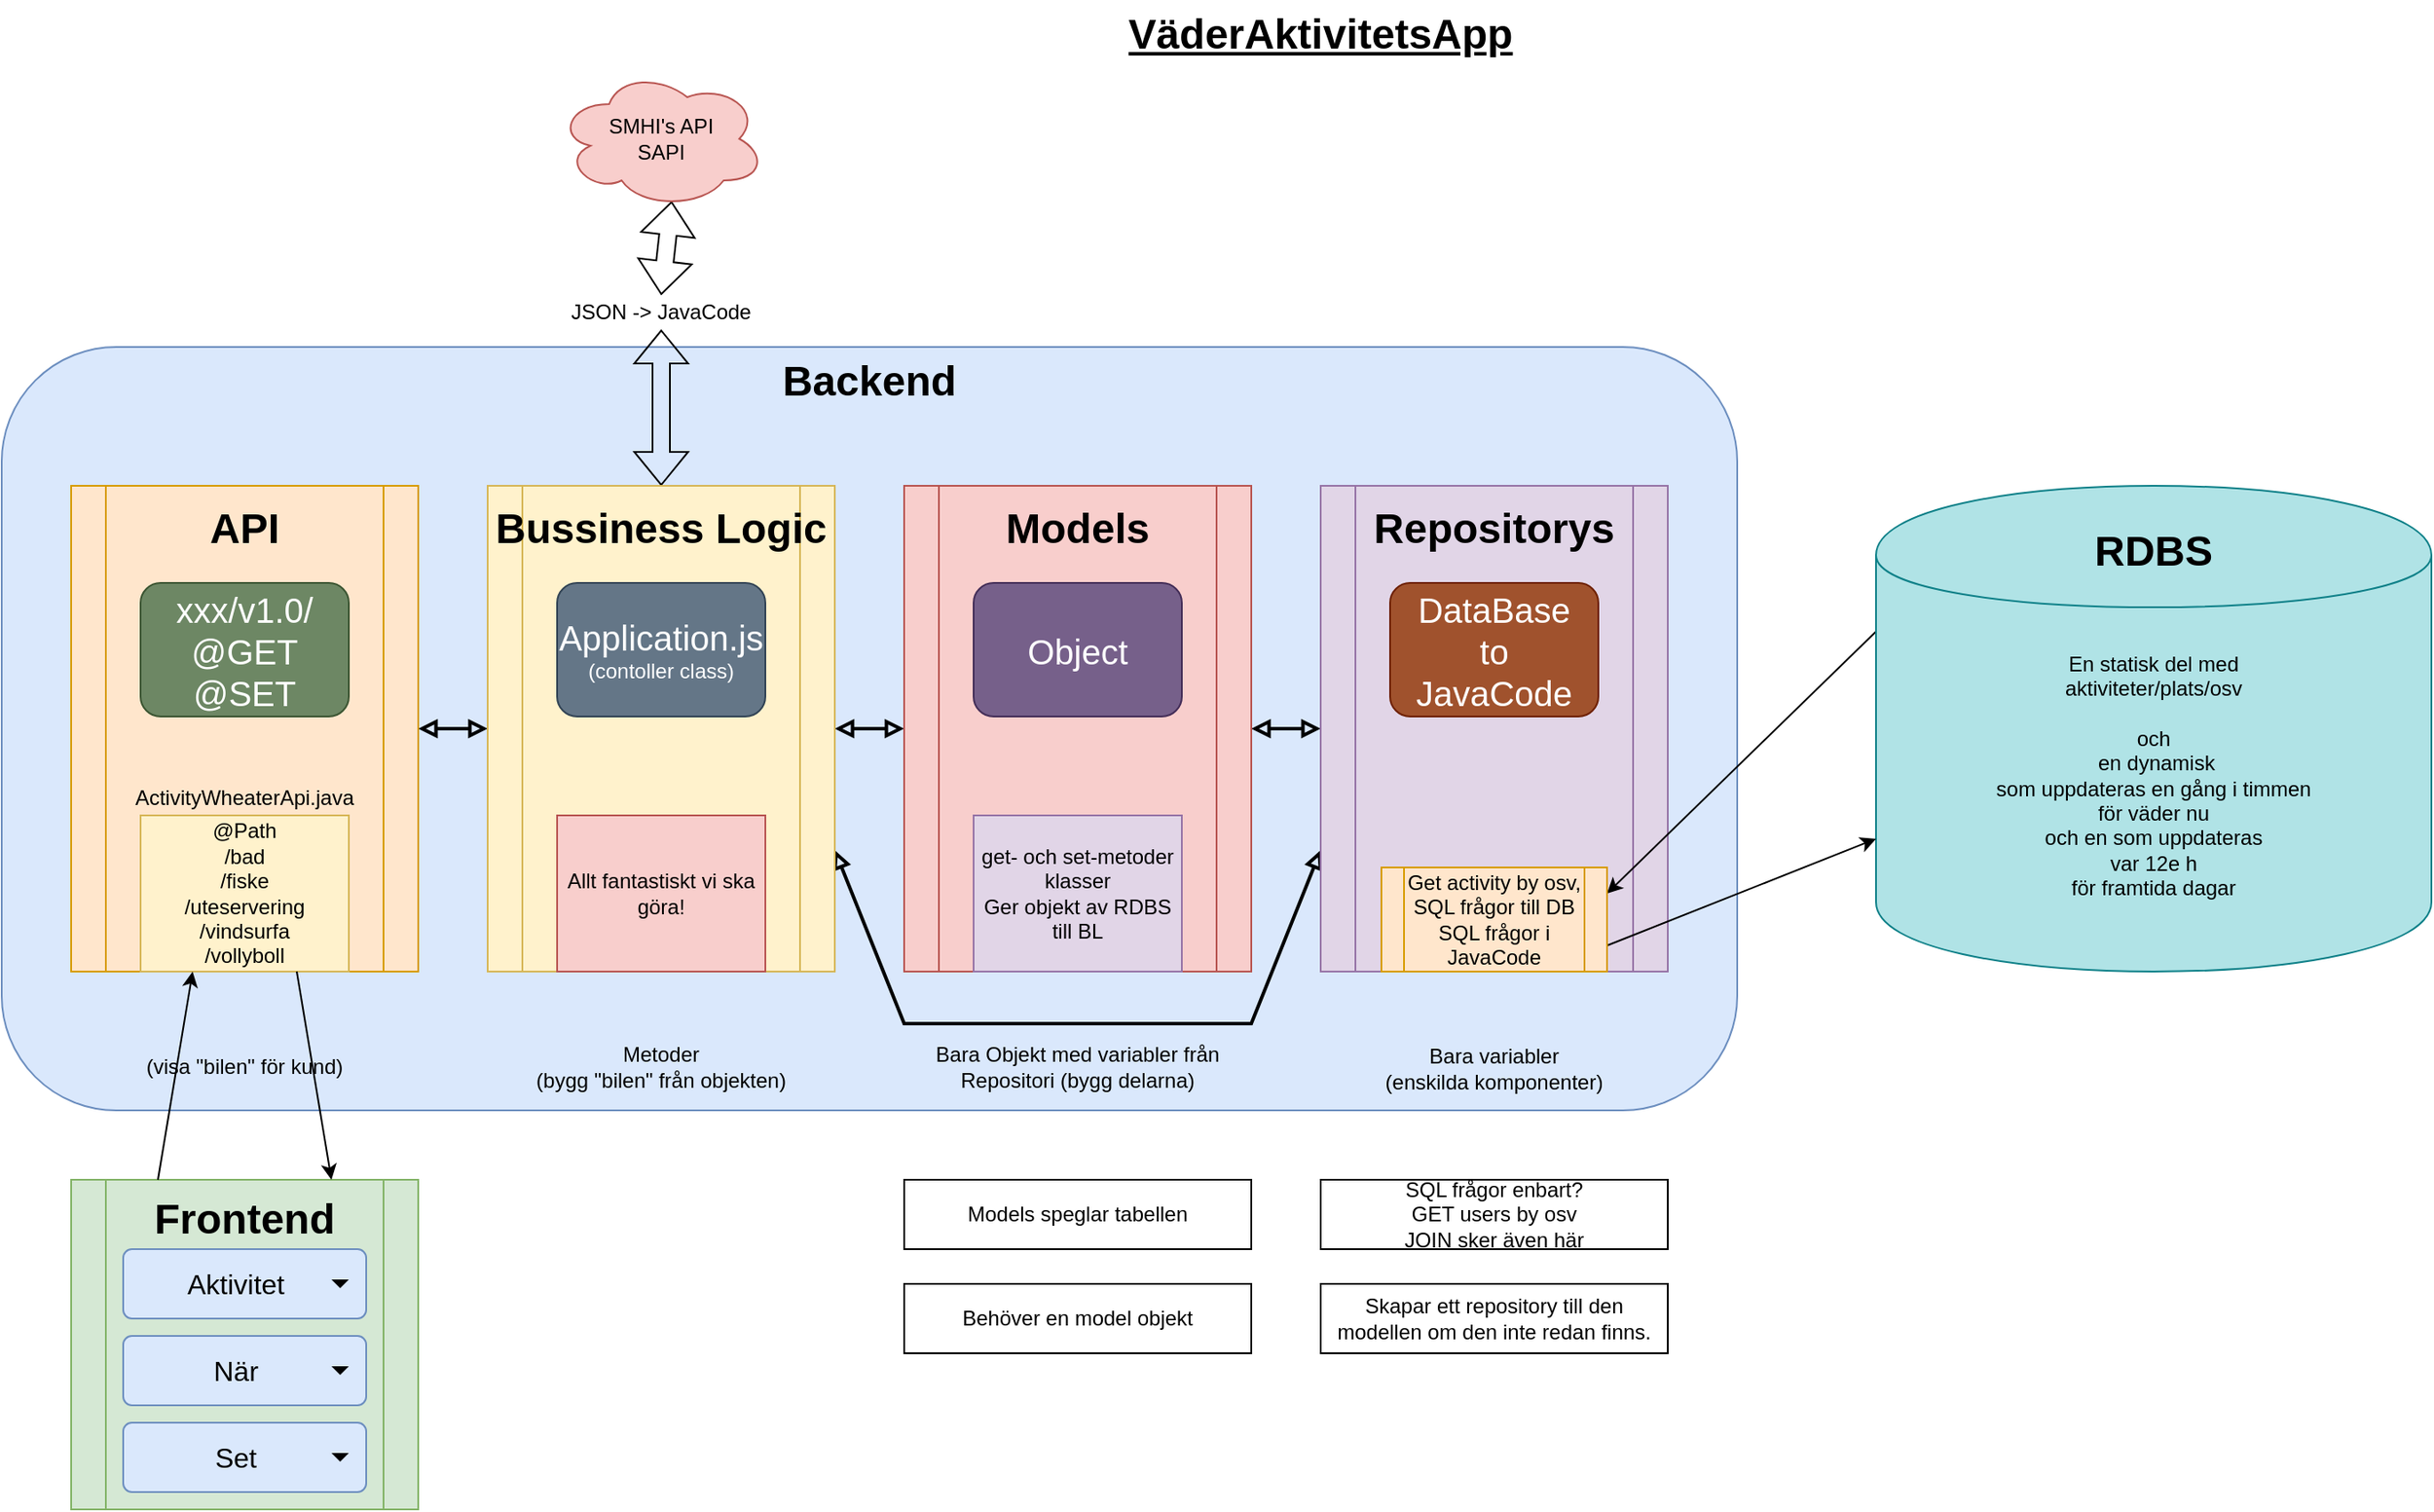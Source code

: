 <mxfile version="10.6.7" type="device"><diagram id="V1shXLPQvvh5Xa5kCF5x" name="VäderAktivitetsApp"><mxGraphModel dx="1638" dy="801" grid="1" gridSize="10" guides="1" tooltips="1" connect="1" arrows="1" fold="1" page="1" pageScale="1" pageWidth="1169" pageHeight="827" math="0" shadow="0"><root><mxCell id="0"/><mxCell id="1" parent="0"/><mxCell id="n8ErqTD1T8MFPgsot3u0-2" value="" style="rounded=1;whiteSpace=wrap;html=1;fillColor=#dae8fc;strokeColor=#6c8ebf;" parent="1" vertex="1"><mxGeometry x="80" y="200" width="1000" height="440" as="geometry"/></mxCell><mxCell id="Q-o6ZQZhIFTpJiMOjwv8-22" style="edgeStyle=none;rounded=0;orthogonalLoop=1;jettySize=auto;html=1;exitX=0.55;exitY=0.95;exitDx=0;exitDy=0;exitPerimeter=0;entryX=0.5;entryY=0;entryDx=0;entryDy=0;startArrow=classic;startFill=1;shape=flexArrow;" parent="1" source="n8ErqTD1T8MFPgsot3u0-1" target="n8ErqTD1T8MFPgsot3u0-8" edge="1"><mxGeometry relative="1" as="geometry"/></mxCell><mxCell id="n8ErqTD1T8MFPgsot3u0-1" value="SMHI's API&lt;br&gt;SAPI&lt;br&gt;" style="ellipse;shape=cloud;whiteSpace=wrap;html=1;fillColor=#f8cecc;strokeColor=#b85450;" parent="1" vertex="1"><mxGeometry x="400" y="40" width="120" height="80" as="geometry"/></mxCell><mxCell id="n8ErqTD1T8MFPgsot3u0-3" value="&lt;font style=&quot;font-size: 24px&quot;&gt;&lt;b&gt;Backend&lt;/b&gt;&lt;/font&gt;" style="text;html=1;strokeColor=none;fillColor=none;align=center;verticalAlign=middle;whiteSpace=wrap;rounded=0;" parent="1" vertex="1"><mxGeometry x="520" y="200" width="120" height="40" as="geometry"/></mxCell><mxCell id="Q-o6ZQZhIFTpJiMOjwv8-26" style="edgeStyle=none;rounded=0;orthogonalLoop=1;jettySize=auto;html=1;exitX=1;exitY=0.5;exitDx=0;exitDy=0;entryX=0;entryY=0.5;entryDx=0;entryDy=0;startArrow=block;startFill=0;strokeWidth=2;endArrow=block;endFill=0;" parent="1" source="n8ErqTD1T8MFPgsot3u0-4" target="n8ErqTD1T8MFPgsot3u0-5" edge="1"><mxGeometry relative="1" as="geometry"/></mxCell><mxCell id="n8ErqTD1T8MFPgsot3u0-4" value="&lt;br style=&quot;font-size: 24px&quot;&gt;" style="shape=process;whiteSpace=wrap;html=1;backgroundOutline=1;fillColor=#ffe6cc;strokeColor=#d79b00;" parent="1" vertex="1"><mxGeometry x="120" y="280" width="200" height="280" as="geometry"/></mxCell><mxCell id="Q-o6ZQZhIFTpJiMOjwv8-24" style="edgeStyle=none;rounded=0;orthogonalLoop=1;jettySize=auto;html=1;exitX=0.5;exitY=0;exitDx=0;exitDy=0;entryX=0.5;entryY=1;entryDx=0;entryDy=0;startArrow=classic;startFill=1;shape=flexArrow;" parent="1" source="n8ErqTD1T8MFPgsot3u0-5" target="n8ErqTD1T8MFPgsot3u0-8" edge="1"><mxGeometry relative="1" as="geometry"/></mxCell><mxCell id="Q-o6ZQZhIFTpJiMOjwv8-27" style="edgeStyle=none;rounded=0;orthogonalLoop=1;jettySize=auto;html=1;exitX=1;exitY=0.5;exitDx=0;exitDy=0;entryX=0;entryY=0.5;entryDx=0;entryDy=0;startArrow=block;startFill=0;strokeWidth=2;endArrow=block;endFill=0;" parent="1" source="n8ErqTD1T8MFPgsot3u0-5" target="n8ErqTD1T8MFPgsot3u0-6" edge="1"><mxGeometry relative="1" as="geometry"/></mxCell><mxCell id="Q-o6ZQZhIFTpJiMOjwv8-29" style="edgeStyle=none;rounded=0;orthogonalLoop=1;jettySize=auto;html=1;exitX=1;exitY=0.75;exitDx=0;exitDy=0;entryX=0;entryY=0.75;entryDx=0;entryDy=0;startArrow=block;startFill=0;endArrow=block;endFill=0;strokeWidth=2;" parent="1" source="n8ErqTD1T8MFPgsot3u0-5" target="n8ErqTD1T8MFPgsot3u0-7" edge="1"><mxGeometry relative="1" as="geometry"><Array as="points"><mxPoint x="600" y="590"/><mxPoint x="800" y="590"/></Array></mxGeometry></mxCell><mxCell id="n8ErqTD1T8MFPgsot3u0-5" value="" style="shape=process;whiteSpace=wrap;html=1;backgroundOutline=1;fillColor=#fff2cc;strokeColor=#d6b656;" parent="1" vertex="1"><mxGeometry x="360" y="280" width="200" height="280" as="geometry"/></mxCell><mxCell id="Q-o6ZQZhIFTpJiMOjwv8-28" style="edgeStyle=none;rounded=0;orthogonalLoop=1;jettySize=auto;html=1;exitX=1;exitY=0.5;exitDx=0;exitDy=0;entryX=0;entryY=0.5;entryDx=0;entryDy=0;startArrow=block;startFill=0;endArrow=block;endFill=0;strokeWidth=2;" parent="1" source="n8ErqTD1T8MFPgsot3u0-6" target="n8ErqTD1T8MFPgsot3u0-7" edge="1"><mxGeometry relative="1" as="geometry"/></mxCell><mxCell id="n8ErqTD1T8MFPgsot3u0-6" value="" style="shape=process;whiteSpace=wrap;html=1;backgroundOutline=1;fillColor=#f8cecc;strokeColor=#b85450;" parent="1" vertex="1"><mxGeometry x="600" y="280" width="200" height="280" as="geometry"/></mxCell><mxCell id="n8ErqTD1T8MFPgsot3u0-7" value="" style="shape=process;whiteSpace=wrap;html=1;backgroundOutline=1;fillColor=#e1d5e7;strokeColor=#9673a6;" parent="1" vertex="1"><mxGeometry x="840" y="280" width="200" height="280" as="geometry"/></mxCell><mxCell id="n8ErqTD1T8MFPgsot3u0-8" value="JSON -&amp;gt; JavaCode" style="text;html=1;strokeColor=none;fillColor=none;align=center;verticalAlign=middle;whiteSpace=wrap;rounded=0;" parent="1" vertex="1"><mxGeometry x="400" y="170" width="120" height="20" as="geometry"/></mxCell><mxCell id="n8ErqTD1T8MFPgsot3u0-9" value="&lt;font style=&quot;font-size: 24px&quot;&gt;&lt;b&gt;API&lt;/b&gt;&lt;/font&gt;" style="text;html=1;strokeColor=none;fillColor=none;align=center;verticalAlign=middle;whiteSpace=wrap;rounded=0;" parent="1" vertex="1"><mxGeometry x="120" y="290" width="200" height="30" as="geometry"/></mxCell><mxCell id="n8ErqTD1T8MFPgsot3u0-10" value="&lt;font style=&quot;font-size: 24px&quot;&gt;&lt;b&gt;Bussiness Logic&lt;/b&gt;&lt;/font&gt;" style="text;html=1;strokeColor=none;fillColor=none;align=center;verticalAlign=middle;whiteSpace=wrap;rounded=0;" parent="1" vertex="1"><mxGeometry x="360" y="290" width="200" height="30" as="geometry"/></mxCell><mxCell id="n8ErqTD1T8MFPgsot3u0-11" value="&lt;font style=&quot;font-size: 24px&quot;&gt;&lt;b&gt;Models&lt;br&gt;&lt;/b&gt;&lt;/font&gt;" style="text;html=1;strokeColor=none;fillColor=none;align=center;verticalAlign=middle;whiteSpace=wrap;rounded=0;" parent="1" vertex="1"><mxGeometry x="600" y="290" width="200" height="30" as="geometry"/></mxCell><mxCell id="n8ErqTD1T8MFPgsot3u0-12" value="&lt;font style=&quot;font-size: 24px&quot;&gt;&lt;b&gt;Repositorys&lt;/b&gt;&lt;/font&gt;" style="text;html=1;strokeColor=none;fillColor=none;align=center;verticalAlign=middle;whiteSpace=wrap;rounded=0;" parent="1" vertex="1"><mxGeometry x="840" y="290" width="200" height="30" as="geometry"/></mxCell><mxCell id="n8ErqTD1T8MFPgsot3u0-13" value="&lt;font style=&quot;font-size: 20px&quot;&gt;xxx/v1.0/&lt;br&gt;@GET&lt;br&gt;@SET&lt;/font&gt;&lt;br&gt;" style="rounded=1;whiteSpace=wrap;html=1;fillColor=#6d8764;strokeColor=#3A5431;fontColor=#ffffff;" parent="1" vertex="1"><mxGeometry x="160" y="336" width="120" height="77" as="geometry"/></mxCell><mxCell id="n8ErqTD1T8MFPgsot3u0-14" value="&lt;span style=&quot;font-size: 20px&quot;&gt;Application.js&lt;br&gt;&lt;/span&gt;(contoller class)&lt;br&gt;" style="rounded=1;whiteSpace=wrap;html=1;fillColor=#647687;strokeColor=#314354;fontColor=#ffffff;" parent="1" vertex="1"><mxGeometry x="400" y="336" width="120" height="77" as="geometry"/></mxCell><mxCell id="n8ErqTD1T8MFPgsot3u0-15" value="&lt;span style=&quot;font-size: 20px&quot;&gt;Object&lt;/span&gt;&lt;br&gt;" style="rounded=1;whiteSpace=wrap;html=1;fillColor=#76608a;strokeColor=#432D57;fontColor=#ffffff;" parent="1" vertex="1"><mxGeometry x="640" y="336" width="120" height="77" as="geometry"/></mxCell><mxCell id="n8ErqTD1T8MFPgsot3u0-16" value="&lt;span style=&quot;font-size: 20px&quot;&gt;DataBase&lt;/span&gt;&lt;font style=&quot;font-size: 20px&quot;&gt;&lt;br&gt;to&lt;br&gt;JavaCode&lt;/font&gt;&lt;br&gt;" style="rounded=1;whiteSpace=wrap;html=1;fillColor=#a0522d;strokeColor=#6D1F00;fontColor=#ffffff;" parent="1" vertex="1"><mxGeometry x="880" y="336" width="120" height="77" as="geometry"/></mxCell><mxCell id="Q-o6ZQZhIFTpJiMOjwv8-20" style="edgeStyle=none;rounded=0;orthogonalLoop=1;jettySize=auto;html=1;exitX=0;exitY=0.3;exitDx=0;exitDy=0;entryX=1;entryY=0.25;entryDx=0;entryDy=0;" parent="1" source="n8ErqTD1T8MFPgsot3u0-17" target="Q-o6ZQZhIFTpJiMOjwv8-16" edge="1"><mxGeometry relative="1" as="geometry"/></mxCell><mxCell id="n8ErqTD1T8MFPgsot3u0-17" value="&lt;font style=&quot;font-size: 24px&quot;&gt;&lt;b&gt;RDBS&lt;/b&gt;&lt;/font&gt;&lt;br&gt;&lt;br&gt;&lt;br&gt;&lt;br&gt;En statisk del med &lt;br&gt;aktiviteter/plats/osv&lt;br&gt;&lt;br&gt;och&lt;br&gt;&amp;nbsp;en dynamisk &lt;br&gt;som uppdateras en gång i timmen &lt;br&gt;för väder nu&lt;br&gt;och en som uppdateras &lt;br&gt;var 12e h&lt;br&gt;för framtida dagar&lt;br&gt;&lt;br&gt;&lt;br&gt;&lt;br&gt;&lt;br&gt;" style="shape=cylinder;whiteSpace=wrap;html=1;boundedLbl=1;backgroundOutline=1;fillColor=#b0e3e6;strokeColor=#0e8088;" parent="1" vertex="1"><mxGeometry x="1160" y="280" width="320" height="280" as="geometry"/></mxCell><mxCell id="n8ErqTD1T8MFPgsot3u0-19" value="@Path&lt;br&gt;/bad&lt;br&gt;/fiske&lt;br&gt;/uteservering&lt;br&gt;/vindsurfa&lt;br&gt;/vollyboll&lt;br&gt;" style="text;html=1;strokeColor=#d6b656;fillColor=#fff2cc;align=center;verticalAlign=middle;whiteSpace=wrap;rounded=0;" parent="1" vertex="1"><mxGeometry x="160" y="470" width="120" height="90" as="geometry"/></mxCell><mxCell id="Q-o6ZQZhIFTpJiMOjwv8-1" value="&lt;b&gt;&lt;font style=&quot;font-size: 24px&quot;&gt;Frontend&lt;br&gt;&lt;br&gt;&lt;br&gt;&lt;br&gt;&lt;br&gt;&lt;br&gt;&lt;/font&gt;&lt;/b&gt;" style="shape=process;whiteSpace=wrap;html=1;backgroundOutline=1;fillColor=#d5e8d4;strokeColor=#82b366;" parent="1" vertex="1"><mxGeometry x="120" y="680" width="200" height="190" as="geometry"/></mxCell><mxCell id="Q-o6ZQZhIFTpJiMOjwv8-2" value="Aktivitet" style="html=1;shadow=0;dashed=0;shape=mxgraph.bootstrap.rrect;rSize=5;strokeColor=#6c8ebf;spacingRight=10;fontSize=16;whiteSpace=wrap;fillColor=#dae8fc;align=center;" parent="1" vertex="1"><mxGeometry x="150" y="720" width="140" height="40" as="geometry"/></mxCell><mxCell id="Q-o6ZQZhIFTpJiMOjwv8-3" value="" style="shape=triangle;direction=south;fillColor=#000000;strokeColor=none;perimeter=none;" parent="Q-o6ZQZhIFTpJiMOjwv8-2" vertex="1"><mxGeometry x="1" y="0.5" width="10" height="5" relative="1" as="geometry"><mxPoint x="-20" y="-2.5" as="offset"/></mxGeometry></mxCell><mxCell id="Q-o6ZQZhIFTpJiMOjwv8-4" value="När" style="html=1;shadow=0;dashed=0;shape=mxgraph.bootstrap.rrect;rSize=5;strokeColor=#6c8ebf;spacingRight=10;fontSize=16;whiteSpace=wrap;fillColor=#dae8fc;align=center;" parent="1" vertex="1"><mxGeometry x="150" y="770" width="140" height="40" as="geometry"/></mxCell><mxCell id="Q-o6ZQZhIFTpJiMOjwv8-5" value="" style="shape=triangle;direction=south;fillColor=#000000;strokeColor=none;perimeter=none;" parent="Q-o6ZQZhIFTpJiMOjwv8-4" vertex="1"><mxGeometry x="1" y="0.5" width="10" height="5" relative="1" as="geometry"><mxPoint x="-20" y="-2.5" as="offset"/></mxGeometry></mxCell><mxCell id="Q-o6ZQZhIFTpJiMOjwv8-8" value="" style="endArrow=classic;html=1;entryX=0.25;entryY=1;entryDx=0;entryDy=0;exitX=0.25;exitY=0;exitDx=0;exitDy=0;startArrow=none;startFill=0;" parent="1" source="Q-o6ZQZhIFTpJiMOjwv8-1" target="n8ErqTD1T8MFPgsot3u0-19" edge="1"><mxGeometry width="50" height="50" relative="1" as="geometry"><mxPoint x="380" y="720" as="sourcePoint"/><mxPoint x="430" y="670" as="targetPoint"/></mxGeometry></mxCell><mxCell id="Q-o6ZQZhIFTpJiMOjwv8-9" value="" style="endArrow=classic;html=1;entryX=0.75;entryY=0;entryDx=0;entryDy=0;exitX=0.75;exitY=1;exitDx=0;exitDy=0;" parent="1" source="n8ErqTD1T8MFPgsot3u0-19" target="Q-o6ZQZhIFTpJiMOjwv8-1" edge="1"><mxGeometry width="50" height="50" relative="1" as="geometry"><mxPoint x="180" y="690" as="sourcePoint"/><mxPoint x="200" y="570" as="targetPoint"/></mxGeometry></mxCell><mxCell id="Q-o6ZQZhIFTpJiMOjwv8-11" value="Set" style="html=1;shadow=0;dashed=0;shape=mxgraph.bootstrap.rrect;rSize=5;strokeColor=#6c8ebf;spacingRight=10;fontSize=16;whiteSpace=wrap;fillColor=#dae8fc;align=center;" parent="1" vertex="1"><mxGeometry x="150" y="820" width="140" height="40" as="geometry"/></mxCell><mxCell id="Q-o6ZQZhIFTpJiMOjwv8-12" value="" style="shape=triangle;direction=south;fillColor=#000000;strokeColor=none;perimeter=none;" parent="Q-o6ZQZhIFTpJiMOjwv8-11" vertex="1"><mxGeometry x="1" y="0.5" width="10" height="5" relative="1" as="geometry"><mxPoint x="-20" y="-2.5" as="offset"/></mxGeometry></mxCell><mxCell id="Q-o6ZQZhIFTpJiMOjwv8-15" value="Allt fantastiskt vi ska göra!&lt;br&gt;" style="text;html=1;strokeColor=#b85450;fillColor=#f8cecc;align=center;verticalAlign=middle;whiteSpace=wrap;rounded=0;" parent="1" vertex="1"><mxGeometry x="400" y="470" width="120" height="90" as="geometry"/></mxCell><mxCell id="Q-o6ZQZhIFTpJiMOjwv8-19" style="edgeStyle=none;rounded=0;orthogonalLoop=1;jettySize=auto;html=1;exitX=1;exitY=0.75;exitDx=0;exitDy=0;" parent="1" source="Q-o6ZQZhIFTpJiMOjwv8-16" target="n8ErqTD1T8MFPgsot3u0-17" edge="1"><mxGeometry relative="1" as="geometry"/></mxCell><mxCell id="Q-o6ZQZhIFTpJiMOjwv8-16" value="Get activity by osv,&lt;br&gt;SQL frågor till DB&lt;br&gt;SQL frågor i JavaCode&lt;br&gt;" style="shape=process;whiteSpace=wrap;html=1;backgroundOutline=1;fillColor=#ffe6cc;strokeColor=#d79b00;" parent="1" vertex="1"><mxGeometry x="875" y="500" width="130" height="60" as="geometry"/></mxCell><mxCell id="Q-o6ZQZhIFTpJiMOjwv8-25" value="get- och set-metoder&lt;br&gt;klasser&lt;br&gt;Ger objekt av RDBS&lt;br&gt;till BL&lt;br&gt;" style="text;html=1;strokeColor=#9673a6;fillColor=#e1d5e7;align=center;verticalAlign=middle;whiteSpace=wrap;rounded=0;" parent="1" vertex="1"><mxGeometry x="640" y="470" width="120" height="90" as="geometry"/></mxCell><mxCell id="UAx0LCb1BUniLeBV3orO-1" value="Bara variabler&lt;br&gt;(enskilda komponenter)&lt;br&gt;" style="text;html=1;strokeColor=none;fillColor=none;align=center;verticalAlign=middle;whiteSpace=wrap;rounded=0;" parent="1" vertex="1"><mxGeometry x="840" y="598" width="200" height="35" as="geometry"/></mxCell><mxCell id="UAx0LCb1BUniLeBV3orO-2" value="Bara Objekt med variabler från Repositori (bygg delarna)" style="text;html=1;strokeColor=none;fillColor=none;align=center;verticalAlign=middle;whiteSpace=wrap;rounded=0;" parent="1" vertex="1"><mxGeometry x="600" y="600" width="200" height="30" as="geometry"/></mxCell><mxCell id="UAx0LCb1BUniLeBV3orO-3" value="Metoder&lt;br&gt;(bygg &quot;bilen&quot; från objekten)" style="text;html=1;strokeColor=none;fillColor=none;align=center;verticalAlign=middle;whiteSpace=wrap;rounded=0;" parent="1" vertex="1"><mxGeometry x="360" y="600" width="200" height="30" as="geometry"/></mxCell><mxCell id="UAx0LCb1BUniLeBV3orO-4" value="(visa &quot;bilen&quot; för kund)" style="text;html=1;strokeColor=none;fillColor=none;align=center;verticalAlign=middle;whiteSpace=wrap;rounded=0;" parent="1" vertex="1"><mxGeometry x="120" y="600" width="200" height="30" as="geometry"/></mxCell><mxCell id="tvg5dz7HAutqVZgEpUXU-1" value="ActivityWheaterApi.java" style="text;html=1;strokeColor=none;fillColor=none;align=center;verticalAlign=middle;whiteSpace=wrap;rounded=0;" parent="1" vertex="1"><mxGeometry x="150" y="450" width="140" height="20" as="geometry"/></mxCell><mxCell id="yATUoOPZXDJ2pAys3oVZ-1" value="&lt;font style=&quot;font-size: 24px&quot;&gt;&lt;b&gt;&lt;u&gt;VäderAktivitetsApp&lt;/u&gt;&lt;/b&gt;&lt;/font&gt;" style="text;html=1;strokeColor=none;fillColor=none;align=center;verticalAlign=middle;whiteSpace=wrap;rounded=0;" parent="1" vertex="1"><mxGeometry x="720" width="240" height="40" as="geometry"/></mxCell><mxCell id="zElHl6knwVcGKnKdBxhx-1" value="Models speglar tabellen" style="rounded=0;whiteSpace=wrap;html=1;" vertex="1" parent="1"><mxGeometry x="600" y="680" width="200" height="40" as="geometry"/></mxCell><mxCell id="zElHl6knwVcGKnKdBxhx-2" value="SQL frågor enbart?&lt;br&gt;GET users by osv&lt;br&gt;JOIN sker även här&lt;br&gt;" style="rounded=0;whiteSpace=wrap;html=1;" vertex="1" parent="1"><mxGeometry x="840" y="680" width="200" height="40" as="geometry"/></mxCell><mxCell id="zElHl6knwVcGKnKdBxhx-3" value="Behöver en model objekt" style="rounded=0;whiteSpace=wrap;html=1;" vertex="1" parent="1"><mxGeometry x="600" y="740" width="200" height="40" as="geometry"/></mxCell><mxCell id="zElHl6knwVcGKnKdBxhx-4" value="Skapar ett repository till den modellen om den inte redan finns." style="rounded=0;whiteSpace=wrap;html=1;" vertex="1" parent="1"><mxGeometry x="840" y="740" width="200" height="40" as="geometry"/></mxCell></root></mxGraphModel></diagram><diagram id="NW5-2AkxASDJmBSGuXiW" name="API"><mxGraphModel dx="1638" dy="801" grid="1" gridSize="10" guides="1" tooltips="1" connect="1" arrows="1" fold="1" page="1" pageScale="1" pageWidth="1169" pageHeight="827" math="0" shadow="0"><root><mxCell id="_BY6X1fvOLjABgeKW1cd-0"/><mxCell id="_BY6X1fvOLjABgeKW1cd-1" parent="_BY6X1fvOLjABgeKW1cd-0"/><mxCell id="401fLKBT_sYbZeK6Diaz-2" value="" style="rounded=1;whiteSpace=wrap;html=1;fillColor=#fff2cc;strokeColor=#d6b656;gradientColor=#ffd966;" parent="_BY6X1fvOLjABgeKW1cd-1" vertex="1"><mxGeometry x="20" y="530" width="1129" height="250" as="geometry"/></mxCell><mxCell id="401fLKBT_sYbZeK6Diaz-1" value="" style="rounded=1;whiteSpace=wrap;html=1;fillColor=#ffcd28;strokeColor=#d79b00;gradientColor=#ffa500;" parent="_BY6X1fvOLjABgeKW1cd-1" vertex="1"><mxGeometry x="20" y="210" width="1080" height="210" as="geometry"/></mxCell><mxCell id="15Ao7fXqHVNhkDJyR57H-0" value="&lt;font style=&quot;font-size: 24px&quot;&gt;&lt;b&gt;&lt;u&gt;API&lt;/u&gt;&lt;/b&gt;&lt;/font&gt;" style="text;html=1;strokeColor=none;fillColor=none;align=center;verticalAlign=middle;whiteSpace=wrap;rounded=0;" parent="_BY6X1fvOLjABgeKW1cd-1" vertex="1"><mxGeometry x="520" width="120" height="40" as="geometry"/></mxCell><mxCell id="Hn37S5no6zyGILZ2qbRd-2" value="&lt;div style=&quot;text-align: left&quot;&gt;&lt;span style=&quot;font-size: 20px&quot;&gt;@ApplivationPath(&quot;/vaderaktivitetapi&quot;)&lt;/span&gt;&lt;/div&gt;&lt;font style=&quot;font-size: 20px&quot;&gt;&lt;div style=&quot;text-align: left&quot;&gt;&lt;span&gt;@Path(&quot;/v1.0&quot;)&lt;/span&gt;&lt;/div&gt;&lt;div style=&quot;text-align: left&quot;&gt;&lt;span&gt;class xxx(){&lt;/span&gt;&lt;/div&gt;&lt;/font&gt;" style="rounded=1;whiteSpace=wrap;html=1;fillColor=#d5e8d4;strokeColor=#82b366;gradientColor=#97d077;" parent="_BY6X1fvOLjABgeKW1cd-1" vertex="1"><mxGeometry x="394" y="50" width="380" height="77" as="geometry"/></mxCell><mxCell id="Hn37S5no6zyGILZ2qbRd-3" value="&lt;div style=&quot;text-align: left&quot;&gt;&lt;span style=&quot;font-size: 16px&quot;&gt;@Path(&quot;/nedan&quot;)&lt;/span&gt;&lt;/div&gt;&lt;font style=&quot;font-size: 16px&quot;&gt;&lt;div style=&quot;text-align: left&quot;&gt;&lt;span&gt;/bad&lt;/span&gt;&lt;/div&gt;&lt;div style=&quot;text-align: left&quot;&gt;&lt;span&gt;/fiske&lt;/span&gt;&lt;/div&gt;&lt;div style=&quot;text-align: left&quot;&gt;&lt;span&gt;/uteservering&lt;/span&gt;&lt;/div&gt;&lt;div style=&quot;text-align: left&quot;&gt;&lt;span&gt;/vindsurfa&lt;/span&gt;&lt;/div&gt;&lt;div style=&quot;text-align: left&quot;&gt;&lt;span&gt;/vollyboll&lt;/span&gt;&lt;/div&gt;&lt;/font&gt;" style="text;html=1;strokeColor=#d6b656;fillColor=#fff2cc;align=center;verticalAlign=middle;whiteSpace=wrap;rounded=0;" parent="_BY6X1fvOLjABgeKW1cd-1" vertex="1"><mxGeometry x="40" y="240" width="190" height="160" as="geometry"/></mxCell><mxCell id="Hn37S5no6zyGILZ2qbRd-5" value="&lt;font style=&quot;font-size: 16px&quot;&gt;@GET&lt;/font&gt;" style="text;html=1;resizable=0;points=[];autosize=1;align=left;verticalAlign=top;spacingTop=-4;fillColor=#f8cecc;strokeColor=#b85450;" parent="_BY6X1fvOLjABgeKW1cd-1" vertex="1"><mxGeometry x="290" y="310" width="60" height="20" as="geometry"/></mxCell><mxCell id="Hn37S5no6zyGILZ2qbRd-6" value="" style="shape=curlyBracket;whiteSpace=wrap;html=1;rounded=1;rotation=180;fillColor=#f8cecc;strokeColor=#b85450;strokeWidth=2;" parent="_BY6X1fvOLjABgeKW1cd-1" vertex="1"><mxGeometry x="250" y="240" width="20" height="160" as="geometry"/></mxCell><mxCell id="Hn37S5no6zyGILZ2qbRd-8" value="&lt;font style=&quot;font-size: 16px&quot;&gt;day0&lt;br&gt;day1&lt;br&gt;day2&lt;br&gt;day3&lt;br&gt;day4&lt;br&gt;day5&lt;/font&gt;&lt;br&gt;" style="text;html=1;resizable=0;points=[];autosize=1;align=left;verticalAlign=top;spacingTop=-4;" parent="_BY6X1fvOLjABgeKW1cd-1" vertex="1"><mxGeometry x="445" y="260" width="50" height="120" as="geometry"/></mxCell><mxCell id="Hn37S5no6zyGILZ2qbRd-9" value="" style="endArrow=classic;html=1;strokeWidth=3;fillColor=#f8cecc;strokeColor=#b85450;" parent="_BY6X1fvOLjABgeKW1cd-1" edge="1"><mxGeometry width="50" height="50" relative="1" as="geometry"><mxPoint x="360" y="320" as="sourcePoint"/><mxPoint x="410" y="320" as="targetPoint"/></mxGeometry></mxCell><mxCell id="Hn37S5no6zyGILZ2qbRd-10" value="" style="shape=curlyBracket;whiteSpace=wrap;html=1;rounded=1;rotation=180;fillColor=#dae8fc;strokeColor=#6c8ebf;strokeWidth=2;" parent="_BY6X1fvOLjABgeKW1cd-1" vertex="1"><mxGeometry x="505" y="260" width="20" height="120" as="geometry"/></mxCell><mxCell id="Hn37S5no6zyGILZ2qbRd-11" value="" style="endArrow=classic;html=1;strokeWidth=3;fillColor=#dae8fc;strokeColor=#6c8ebf;" parent="_BY6X1fvOLjABgeKW1cd-1" edge="1"><mxGeometry width="50" height="50" relative="1" as="geometry"><mxPoint x="544" y="320" as="sourcePoint"/><mxPoint x="594" y="320" as="targetPoint"/><Array as="points"><mxPoint x="525" y="320"/></Array></mxGeometry></mxCell><mxCell id="Hn37S5no6zyGILZ2qbRd-12" value="&lt;font style=&quot;font-size: 16px&quot;&gt;&lt;b&gt;&lt;i&gt;&lt;u&gt;day0 = current time&lt;/u&gt;&lt;/i&gt;&lt;/b&gt;&lt;/font&gt;" style="text;html=1;resizable=0;points=[];autosize=1;align=left;verticalAlign=top;spacingTop=-4;" parent="_BY6X1fvOLjABgeKW1cd-1" vertex="1"><mxGeometry x="526" y="215" width="160" height="20" as="geometry"/></mxCell><mxCell id="Hn37S5no6zyGILZ2qbRd-14" value="&lt;div style=&quot;text-align: left&quot;&gt;&lt;span style=&quot;font-size: 16px&quot;&gt;Ex:&amp;nbsp; &amp;nbsp;/bad&lt;b&gt;&lt;i&gt;&amp;amp;&amp;amp;&lt;/i&gt;&lt;/b&gt;day0&lt;/span&gt;&lt;/div&gt;&lt;font style=&quot;font-size: 16px&quot;&gt;&lt;div style=&quot;text-align: left&quot;&gt;&amp;nbsp; &amp;nbsp; &amp;nbsp; &amp;nbsp; &amp;nbsp;/bad&lt;b&gt;&lt;i&gt;&amp;amp;&amp;amp;&lt;/i&gt;&lt;/b&gt;day1&lt;/div&gt;&lt;div style=&quot;text-align: left&quot;&gt;&amp;nbsp; &amp;nbsp; &amp;nbsp; &amp;nbsp; /fiske&lt;b&gt;&lt;i&gt;&amp;amp;&amp;amp;&lt;/i&gt;&lt;/b&gt;day0&lt;/div&gt;&lt;div style=&quot;text-align: left&quot;&gt;&lt;span&gt;&amp;nbsp; &amp;nbsp; &amp;nbsp; &amp;nbsp; &amp;nbsp; &amp;nbsp; &amp;nbsp;...&lt;/span&gt;&lt;/div&gt;&lt;div style=&quot;text-align: left&quot;&gt;&lt;span&gt;&amp;nbsp; &amp;nbsp; &amp;nbsp; &amp;nbsp; &amp;nbsp; &amp;nbsp; &amp;nbsp;...&lt;/span&gt;&lt;/div&gt;&lt;/font&gt;" style="text;html=1;strokeColor=#6c8ebf;fillColor=#dae8fc;align=center;verticalAlign=middle;whiteSpace=wrap;rounded=0;" parent="_BY6X1fvOLjABgeKW1cd-1" vertex="1"><mxGeometry x="640" y="260" width="150" height="130" as="geometry"/></mxCell><mxCell id="Hn37S5no6zyGILZ2qbRd-15" value="" style="shape=curlyBracket;whiteSpace=wrap;html=1;rounded=1;rotation=180;fillColor=#f8cecc;strokeColor=#b85450;strokeWidth=2;" parent="_BY6X1fvOLjABgeKW1cd-1" vertex="1"><mxGeometry x="860" y="250" width="20" height="160" as="geometry"/></mxCell><mxCell id="Hn37S5no6zyGILZ2qbRd-17" value="&lt;font style=&quot;font-size: 16px&quot;&gt;Alla förfrågningar samlas i:&lt;/font&gt;" style="text;html=1;strokeColor=#82b366;fillColor=#d5e8d4;align=center;verticalAlign=middle;whiteSpace=wrap;rounded=0;" parent="_BY6X1fvOLjABgeKW1cd-1" vertex="1"><mxGeometry x="920" y="280" width="160" height="40" as="geometry"/></mxCell><mxCell id="Hn37S5no6zyGILZ2qbRd-16" value="&lt;font style=&quot;font-size: 16px&quot;&gt;&lt;b&gt;&lt;u&gt;ActivityWheaterApi&lt;/u&gt;&lt;/b&gt;&lt;/font&gt;" style="rounded=0;whiteSpace=wrap;html=1;strokeWidth=2;fillColor=#f8cecc;strokeColor=#b85450;" parent="_BY6X1fvOLjABgeKW1cd-1" vertex="1"><mxGeometry x="920" y="320" width="160" height="40" as="geometry"/></mxCell><mxCell id="Hn37S5no6zyGILZ2qbRd-18" value="" style="rounded=0;whiteSpace=wrap;html=1;strokeWidth=2;fillColor=#ffe6cc;strokeColor=#d79b00;" parent="_BY6X1fvOLjABgeKW1cd-1" vertex="1"><mxGeometry x="209" y="560" width="120" height="160" as="geometry"/></mxCell><mxCell id="cDVSwp3yPkR5mXZF5dHv-0" value="&lt;font size=&quot;1&quot;&gt;&lt;b style=&quot;font-size: 18px&quot;&gt;API&lt;/b&gt;&lt;/font&gt;" style="text;html=1;strokeColor=none;fillColor=none;align=center;verticalAlign=middle;whiteSpace=wrap;rounded=0;" parent="_BY6X1fvOLjABgeKW1cd-1" vertex="1"><mxGeometry x="209" y="560" width="120" height="30" as="geometry"/></mxCell><mxCell id="cDVSwp3yPkR5mXZF5dHv-24" style="edgeStyle=orthogonalEdgeStyle;rounded=0;orthogonalLoop=1;jettySize=auto;html=1;exitX=1;exitY=0.25;exitDx=0;exitDy=0;entryX=0;entryY=0.25;entryDx=0;entryDy=0;strokeColor=#FF33FF;strokeWidth=3;" parent="_BY6X1fvOLjABgeKW1cd-1" source="cDVSwp3yPkR5mXZF5dHv-1" target="cDVSwp3yPkR5mXZF5dHv-2" edge="1"><mxGeometry relative="1" as="geometry"/></mxCell><mxCell id="cDVSwp3yPkR5mXZF5dHv-34" style="edgeStyle=orthogonalEdgeStyle;rounded=0;orthogonalLoop=1;jettySize=auto;html=1;exitX=0;exitY=0.75;exitDx=0;exitDy=0;entryX=1;entryY=0.5;entryDx=0;entryDy=0;strokeColor=#00CC00;strokeWidth=3;" parent="_BY6X1fvOLjABgeKW1cd-1" source="cDVSwp3yPkR5mXZF5dHv-1" target="cDVSwp3yPkR5mXZF5dHv-31" edge="1"><mxGeometry relative="1" as="geometry"/></mxCell><mxCell id="cDVSwp3yPkR5mXZF5dHv-1" value="&lt;font style=&quot;font-size: 16px&quot;&gt;&lt;b&gt;&lt;i&gt;@GET xxx&lt;/i&gt;&lt;/b&gt;&lt;/font&gt;" style="text;html=1;strokeColor=none;fillColor=none;align=center;verticalAlign=middle;whiteSpace=wrap;rounded=0;" parent="_BY6X1fvOLjABgeKW1cd-1" vertex="1"><mxGeometry x="209" y="600" width="120" height="40" as="geometry"/></mxCell><mxCell id="cDVSwp3yPkR5mXZF5dHv-25" style="edgeStyle=orthogonalEdgeStyle;rounded=0;orthogonalLoop=1;jettySize=auto;html=1;exitX=1;exitY=0.25;exitDx=0;exitDy=0;entryX=0;entryY=0.25;entryDx=0;entryDy=0;strokeColor=#FF33FF;strokeWidth=3;" parent="_BY6X1fvOLjABgeKW1cd-1" source="cDVSwp3yPkR5mXZF5dHv-2" target="cDVSwp3yPkR5mXZF5dHv-13" edge="1"><mxGeometry relative="1" as="geometry"/></mxCell><mxCell id="cDVSwp3yPkR5mXZF5dHv-29" style="edgeStyle=orthogonalEdgeStyle;rounded=0;orthogonalLoop=1;jettySize=auto;html=1;exitX=0;exitY=0.75;exitDx=0;exitDy=0;entryX=0.5;entryY=1;entryDx=0;entryDy=0;strokeColor=#00CC00;strokeWidth=3;" parent="_BY6X1fvOLjABgeKW1cd-1" source="cDVSwp3yPkR5mXZF5dHv-2" target="cDVSwp3yPkR5mXZF5dHv-1" edge="1"><mxGeometry relative="1" as="geometry"><Array as="points"><mxPoint x="179" y="690"/><mxPoint x="179" y="650"/><mxPoint x="269" y="650"/></Array></mxGeometry></mxCell><mxCell id="cDVSwp3yPkR5mXZF5dHv-2" value="&lt;font style=&quot;font-size: 16px&quot;&gt;&lt;b&gt;BL.method()&lt;/b&gt;&lt;/font&gt;" style="text;html=1;strokeColor=none;fillColor=none;align=center;verticalAlign=middle;whiteSpace=wrap;rounded=0;" parent="_BY6X1fvOLjABgeKW1cd-1" vertex="1"><mxGeometry x="209" y="660" width="120" height="50" as="geometry"/></mxCell><mxCell id="cDVSwp3yPkR5mXZF5dHv-35" style="edgeStyle=orthogonalEdgeStyle;rounded=0;orthogonalLoop=1;jettySize=auto;html=1;exitX=1;exitY=0.5;exitDx=0;exitDy=0;entryX=0;entryY=0.25;entryDx=0;entryDy=0;strokeColor=#FF33FF;strokeWidth=3;" parent="_BY6X1fvOLjABgeKW1cd-1" source="cDVSwp3yPkR5mXZF5dHv-4" target="cDVSwp3yPkR5mXZF5dHv-1" edge="1"><mxGeometry relative="1" as="geometry"/></mxCell><mxCell id="cDVSwp3yPkR5mXZF5dHv-4" value="&lt;font style=&quot;font-size: 16px&quot;&gt;&lt;b&gt;Fråga&lt;/b&gt;&lt;/font&gt;" style="text;html=1;strokeColor=#7700CC;fillColor=#aa00ff;align=center;verticalAlign=middle;whiteSpace=wrap;rounded=0;fontColor=#ffffff;" parent="_BY6X1fvOLjABgeKW1cd-1" vertex="1"><mxGeometry x="40" y="595" width="80" height="30" as="geometry"/></mxCell><mxCell id="cDVSwp3yPkR5mXZF5dHv-5" value="" style="rounded=0;whiteSpace=wrap;html=1;strokeWidth=2;fillColor=#e1d5e7;strokeColor=#9673a6;" parent="_BY6X1fvOLjABgeKW1cd-1" vertex="1"><mxGeometry x="409" y="560" width="120" height="160" as="geometry"/></mxCell><mxCell id="cDVSwp3yPkR5mXZF5dHv-6" value="" style="rounded=0;whiteSpace=wrap;html=1;strokeWidth=2;fillColor=#dae8fc;strokeColor=#6c8ebf;" parent="_BY6X1fvOLjABgeKW1cd-1" vertex="1"><mxGeometry x="609" y="560" width="120" height="160" as="geometry"/></mxCell><mxCell id="cDVSwp3yPkR5mXZF5dHv-7" value="" style="rounded=0;whiteSpace=wrap;html=1;strokeWidth=2;fillColor=#d5e8d4;strokeColor=#82b366;" parent="_BY6X1fvOLjABgeKW1cd-1" vertex="1"><mxGeometry x="809" y="560" width="120" height="160" as="geometry"/></mxCell><mxCell id="cDVSwp3yPkR5mXZF5dHv-8" value="" style="shape=cylinder;whiteSpace=wrap;html=1;boundedLbl=1;backgroundOutline=1;fillColor=#60a917;strokeColor=#2D7600;fontColor=#ffffff;" parent="_BY6X1fvOLjABgeKW1cd-1" vertex="1"><mxGeometry x="1009" y="560" width="120" height="160" as="geometry"/></mxCell><mxCell id="cDVSwp3yPkR5mXZF5dHv-9" value="&lt;font size=&quot;1&quot;&gt;&lt;b style=&quot;font-size: 18px&quot;&gt;BL&lt;/b&gt;&lt;/font&gt;" style="text;html=1;strokeColor=none;fillColor=none;align=center;verticalAlign=middle;whiteSpace=wrap;rounded=0;" parent="_BY6X1fvOLjABgeKW1cd-1" vertex="1"><mxGeometry x="409" y="560" width="120" height="30" as="geometry"/></mxCell><mxCell id="cDVSwp3yPkR5mXZF5dHv-10" value="&lt;font size=&quot;1&quot;&gt;&lt;b style=&quot;font-size: 18px&quot;&gt;Models&lt;/b&gt;&lt;/font&gt;" style="text;html=1;strokeColor=none;fillColor=none;align=center;verticalAlign=middle;whiteSpace=wrap;rounded=0;" parent="_BY6X1fvOLjABgeKW1cd-1" vertex="1"><mxGeometry x="609" y="560" width="120" height="30" as="geometry"/></mxCell><mxCell id="cDVSwp3yPkR5mXZF5dHv-11" value="&lt;font size=&quot;1&quot;&gt;&lt;b style=&quot;font-size: 18px&quot;&gt;Repository&lt;/b&gt;&lt;/font&gt;" style="text;html=1;strokeColor=none;fillColor=none;align=center;verticalAlign=middle;whiteSpace=wrap;rounded=0;" parent="_BY6X1fvOLjABgeKW1cd-1" vertex="1"><mxGeometry x="809" y="560" width="120" height="30" as="geometry"/></mxCell><mxCell id="cDVSwp3yPkR5mXZF5dHv-12" value="&lt;font size=&quot;1&quot;&gt;&lt;b style=&quot;font-size: 18px&quot;&gt;RLDB&lt;/b&gt;&lt;/font&gt;" style="text;html=1;strokeColor=none;fillColor=none;align=center;verticalAlign=middle;whiteSpace=wrap;rounded=0;" parent="_BY6X1fvOLjABgeKW1cd-1" vertex="1"><mxGeometry x="1009" y="575" width="120" height="30" as="geometry"/></mxCell><mxCell id="cDVSwp3yPkR5mXZF5dHv-26" style="edgeStyle=orthogonalEdgeStyle;rounded=0;orthogonalLoop=1;jettySize=auto;html=1;exitX=1;exitY=0.5;exitDx=0;exitDy=0;entryX=0;entryY=0.25;entryDx=0;entryDy=0;strokeColor=#FF33FF;strokeWidth=3;" parent="_BY6X1fvOLjABgeKW1cd-1" source="cDVSwp3yPkR5mXZF5dHv-13" target="cDVSwp3yPkR5mXZF5dHv-15" edge="1"><mxGeometry relative="1" as="geometry"/></mxCell><mxCell id="cDVSwp3yPkR5mXZF5dHv-28" style="edgeStyle=orthogonalEdgeStyle;rounded=0;orthogonalLoop=1;jettySize=auto;html=1;exitX=0;exitY=0.75;exitDx=0;exitDy=0;entryX=1;entryY=0.75;entryDx=0;entryDy=0;strokeColor=#00CC00;strokeWidth=3;" parent="_BY6X1fvOLjABgeKW1cd-1" source="cDVSwp3yPkR5mXZF5dHv-13" target="cDVSwp3yPkR5mXZF5dHv-2" edge="1"><mxGeometry relative="1" as="geometry"><Array as="points"><mxPoint x="389" y="663"/><mxPoint x="389" y="698"/></Array></mxGeometry></mxCell><mxCell id="cDVSwp3yPkR5mXZF5dHv-36" style="edgeStyle=orthogonalEdgeStyle;rounded=0;orthogonalLoop=1;jettySize=auto;html=1;exitX=0.75;exitY=1;exitDx=0;exitDy=0;entryX=0.5;entryY=1;entryDx=0;entryDy=0;strokeColor=#007FFF;strokeWidth=3;startArrow=classic;startFill=1;" parent="_BY6X1fvOLjABgeKW1cd-1" source="cDVSwp3yPkR5mXZF5dHv-13" target="hTboqHPLEvCgVDiJdVgF-1" edge="1"><mxGeometry relative="1" as="geometry"><Array as="points"><mxPoint x="499" y="760"/><mxPoint x="1086" y="760"/></Array></mxGeometry></mxCell><mxCell id="cDVSwp3yPkR5mXZF5dHv-13" value="&lt;div style=&quot;text-align: left&quot;&gt;&lt;b style=&quot;font-size: 16px&quot;&gt;aBL.method() {&lt;/b&gt;&lt;/div&gt;&lt;font style=&quot;font-size: 16px&quot;&gt;&lt;div style=&quot;text-align: left&quot;&gt;&lt;b&gt;&amp;nbsp; &amp;nbsp; doStuff();&lt;/b&gt;&lt;/div&gt;&lt;b&gt;&lt;div style=&quot;text-align: left&quot;&gt;&lt;b&gt;}&lt;/b&gt;&lt;/div&gt;&lt;/b&gt;&lt;/font&gt;" style="text;html=1;strokeColor=none;fillColor=none;align=center;verticalAlign=middle;whiteSpace=wrap;rounded=0;" parent="_BY6X1fvOLjABgeKW1cd-1" vertex="1"><mxGeometry x="409" y="610" width="120" height="70" as="geometry"/></mxCell><mxCell id="cDVSwp3yPkR5mXZF5dHv-27" style="edgeStyle=orthogonalEdgeStyle;rounded=0;orthogonalLoop=1;jettySize=auto;html=1;exitX=0;exitY=0.75;exitDx=0;exitDy=0;entryX=1;entryY=0.75;entryDx=0;entryDy=0;strokeColor=#00CC00;strokeWidth=3;" parent="_BY6X1fvOLjABgeKW1cd-1" source="cDVSwp3yPkR5mXZF5dHv-15" target="cDVSwp3yPkR5mXZF5dHv-13" edge="1"><mxGeometry relative="1" as="geometry"/></mxCell><mxCell id="cDVSwp3yPkR5mXZF5dHv-15" value="&lt;div style=&quot;text-align: left&quot;&gt;&lt;b style=&quot;font-size: 16px&quot;&gt;ListCache() {&lt;/b&gt;&lt;/div&gt;&lt;font style=&quot;font-size: 16px&quot;&gt;&lt;div style=&quot;text-align: left&quot;&gt;&lt;b&gt;&amp;nbsp; &amp;nbsp; …();&lt;/b&gt;&lt;/div&gt;&lt;b&gt;&lt;div style=&quot;text-align: left&quot;&gt;&lt;b&gt;}&lt;/b&gt;&lt;/div&gt;&lt;/b&gt;&lt;/font&gt;" style="text;html=1;strokeColor=none;fillColor=none;align=center;verticalAlign=middle;whiteSpace=wrap;rounded=0;" parent="_BY6X1fvOLjABgeKW1cd-1" vertex="1"><mxGeometry x="609" y="610" width="120" height="70" as="geometry"/></mxCell><mxCell id="cDVSwp3yPkR5mXZF5dHv-16" value="" style="ellipse;whiteSpace=wrap;html=1;aspect=fixed;fillColor=#aa00ff;strokeColor=#7700CC;fontColor=#ffffff;" parent="_BY6X1fvOLjABgeKW1cd-1" vertex="1"><mxGeometry x="1009" y="625" width="25" height="25" as="geometry"/></mxCell><mxCell id="cDVSwp3yPkR5mXZF5dHv-17" value="" style="ellipse;whiteSpace=wrap;html=1;aspect=fixed;fillColor=#aa00ff;strokeColor=#7700CC;fontColor=#ffffff;" parent="_BY6X1fvOLjABgeKW1cd-1" vertex="1"><mxGeometry x="904" y="625" width="25" height="25" as="geometry"/></mxCell><mxCell id="cDVSwp3yPkR5mXZF5dHv-18" value="" style="ellipse;whiteSpace=wrap;html=1;aspect=fixed;fillColor=#1ba1e2;strokeColor=#006EAF;fontColor=#ffffff;" parent="_BY6X1fvOLjABgeKW1cd-1" vertex="1"><mxGeometry x="809" y="660" width="25" height="25" as="geometry"/></mxCell><mxCell id="cDVSwp3yPkR5mXZF5dHv-19" value="" style="ellipse;whiteSpace=wrap;html=1;aspect=fixed;fillColor=#1ba1e2;strokeColor=#006EAF;fontColor=#ffffff;" parent="_BY6X1fvOLjABgeKW1cd-1" vertex="1"><mxGeometry x="704" y="660" width="25" height="25" as="geometry"/></mxCell><mxCell id="cDVSwp3yPkR5mXZF5dHv-21" value="" style="endArrow=classic;startArrow=classic;html=1;entryX=0;entryY=0.5;entryDx=0;entryDy=0;exitX=1;exitY=0.5;exitDx=0;exitDy=0;strokeWidth=2;" parent="_BY6X1fvOLjABgeKW1cd-1" source="cDVSwp3yPkR5mXZF5dHv-19" target="cDVSwp3yPkR5mXZF5dHv-18" edge="1"><mxGeometry width="50" height="50" relative="1" as="geometry"><mxPoint x="749" y="770" as="sourcePoint"/><mxPoint x="799" y="720" as="targetPoint"/></mxGeometry></mxCell><mxCell id="cDVSwp3yPkR5mXZF5dHv-22" value="" style="endArrow=classic;startArrow=classic;html=1;exitX=1;exitY=0.5;exitDx=0;exitDy=0;entryX=0;entryY=0.5;entryDx=0;entryDy=0;strokeWidth=2;" parent="_BY6X1fvOLjABgeKW1cd-1" source="cDVSwp3yPkR5mXZF5dHv-17" target="cDVSwp3yPkR5mXZF5dHv-16" edge="1"><mxGeometry width="50" height="50" relative="1" as="geometry"><mxPoint x="949" y="600" as="sourcePoint"/><mxPoint x="999" y="550" as="targetPoint"/></mxGeometry></mxCell><mxCell id="cDVSwp3yPkR5mXZF5dHv-31" value="&lt;font style=&quot;font-size: 16px&quot;&gt;&lt;b&gt;Svar&lt;/b&gt;&lt;/font&gt;" style="text;html=1;strokeColor=#2D7600;fillColor=#60a917;align=center;verticalAlign=middle;whiteSpace=wrap;rounded=0;fontColor=#ffffff;" parent="_BY6X1fvOLjABgeKW1cd-1" vertex="1"><mxGeometry x="40" y="655" width="80" height="30" as="geometry"/></mxCell><mxCell id="cDVSwp3yPkR5mXZF5dHv-37" value="&lt;font style=&quot;font-size: 14px&quot;&gt;Business Logic pratar med RLDB genom Models och Repository&lt;/font&gt;" style="text;html=1;strokeColor=none;fillColor=none;align=center;verticalAlign=middle;whiteSpace=wrap;rounded=0;" parent="_BY6X1fvOLjABgeKW1cd-1" vertex="1"><mxGeometry x="534" y="740" width="430" height="20" as="geometry"/></mxCell><mxCell id="hTboqHPLEvCgVDiJdVgF-1" value="" style="shape=internalStorage;whiteSpace=wrap;html=1;backgroundOutline=1;fillColor=#d5e8d4;strokeColor=#82b366;" parent="_BY6X1fvOLjABgeKW1cd-1" vertex="1"><mxGeometry x="1044" y="615" width="85" height="85" as="geometry"/></mxCell><mxCell id="hTboqHPLEvCgVDiJdVgF-2" value="CurrentWeather (day 0)" style="text;html=1;strokeColor=none;fillColor=none;align=center;verticalAlign=middle;whiteSpace=wrap;rounded=0;" parent="_BY6X1fvOLjABgeKW1cd-1" vertex="1"><mxGeometry x="29" y="570" width="140" height="20" as="geometry"/></mxCell><mxCell id="hTboqHPLEvCgVDiJdVgF-3" value="CurrentWheater" style="text;html=1;strokeColor=none;fillColor=none;align=center;verticalAlign=middle;whiteSpace=wrap;rounded=0;" parent="_BY6X1fvOLjABgeKW1cd-1" vertex="1"><mxGeometry x="1039" y="615" width="90" height="20" as="geometry"/></mxCell><mxCell id="401fLKBT_sYbZeK6Diaz-3" value="&lt;u&gt;&lt;b&gt;&lt;font style=&quot;font-size: 18px&quot;&gt;Förfrågningsförfarande&lt;/font&gt;&lt;/b&gt;&lt;/u&gt;" style="rounded=1;whiteSpace=wrap;html=1;gradientColor=#7ea6e0;fillColor=#dae8fc;strokeColor=#6c8ebf;" parent="_BY6X1fvOLjABgeKW1cd-1" vertex="1"><mxGeometry x="460" y="150" width="240" height="40" as="geometry"/></mxCell><mxCell id="VzPBiOOB-yIJK-kH8nnn-0" value="@SET saknas" style="text;html=1;strokeColor=none;fillColor=none;align=center;verticalAlign=middle;whiteSpace=wrap;rounded=0;shadow=0;glass=0;comic=0;" parent="_BY6X1fvOLjABgeKW1cd-1" vertex="1"><mxGeometry x="29" y="50" width="101" height="20" as="geometry"/></mxCell></root></mxGraphModel></diagram><diagram id="TYHogDar5G6xA0NTUoWq" name="Bussiness Logic"><mxGraphModel dx="1638" dy="801" grid="1" gridSize="10" guides="1" tooltips="1" connect="1" arrows="1" fold="1" page="1" pageScale="1" pageWidth="1169" pageHeight="827" math="0" shadow="0"><root><mxCell id="a_6fpglYW5gHvTZHvI-7-0"/><mxCell id="a_6fpglYW5gHvTZHvI-7-1" parent="a_6fpglYW5gHvTZHvI-7-0"/><mxCell id="Cj0qJesGvSf0_KPf_3pK-12" value="" style="rounded=1;whiteSpace=wrap;html=1;shadow=0;glass=0;comic=0;gradientColor=#d5739d;fillColor=#e6d0de;strokeColor=#996185;" parent="a_6fpglYW5gHvTZHvI-7-1" vertex="1"><mxGeometry x="19" y="560" width="991" height="120" as="geometry"/></mxCell><mxCell id="DAAGRYA_JbfRsUxMK6C4-16" value="" style="rounded=1;whiteSpace=wrap;html=1;gradientColor=#ffd966;fillColor=#fff2cc;strokeColor=#d6b656;glass=0;comic=0;shadow=0;" parent="a_6fpglYW5gHvTZHvI-7-1" vertex="1"><mxGeometry x="20" y="80" width="1130" height="440" as="geometry"/></mxCell><mxCell id="b4Cc59cqI7LK6TNhZ_8I-0" value="&lt;font style=&quot;font-size: 24px&quot;&gt;&lt;b&gt;&lt;u&gt;Bussiness Logic&lt;/u&gt;&lt;/b&gt;&lt;/font&gt;" style="text;html=1;strokeColor=none;fillColor=none;align=center;verticalAlign=middle;whiteSpace=wrap;rounded=0;" parent="a_6fpglYW5gHvTZHvI-7-1" vertex="1"><mxGeometry x="522.5" width="200" height="40" as="geometry"/></mxCell><mxCell id="PMx08u1uxfqDrKoHgSLb-0" value="&lt;div style=&quot;text-align: left&quot;&gt;&lt;span&gt;for(plats [ i ] ; i++){&lt;/span&gt;&lt;/div&gt;&lt;div style=&quot;text-align: left&quot;&gt;&lt;span&gt;&amp;nbsp; &amp;nbsp; for(Parameter [ j ] ; j++){&lt;/span&gt;&lt;/div&gt;&lt;div style=&quot;text-align: left&quot;&gt;&lt;span&gt;&amp;nbsp; &amp;nbsp; &amp;nbsp; &amp;nbsp; AktuellData [ i ] [ j ];&lt;/span&gt;&lt;/div&gt;&lt;div style=&quot;text-align: left&quot;&gt;&lt;span&gt;&amp;nbsp; &amp;nbsp; }&lt;/span&gt;&lt;/div&gt;&lt;div style=&quot;text-align: left&quot;&gt;&lt;span&gt;}&lt;/span&gt;&lt;/div&gt;&lt;div style=&quot;text-align: left&quot;&gt;&lt;span&gt;CachePlats update;&lt;/span&gt;&lt;/div&gt;" style="rounded=1;whiteSpace=wrap;html=1;fillColor=#f5f5f5;strokeColor=#666666;fontColor=#333333;" parent="a_6fpglYW5gHvTZHvI-7-1" vertex="1"><mxGeometry x="800" y="90" width="190" height="90" as="geometry"/></mxCell><mxCell id="kRBhrYPdQOdmYDsKL6ZO-6" style="edgeStyle=orthogonalEdgeStyle;rounded=0;orthogonalLoop=1;jettySize=auto;html=1;exitX=1;exitY=0.5;exitDx=0;exitDy=0;entryX=0.5;entryY=0;entryDx=0;entryDy=0;" parent="a_6fpglYW5gHvTZHvI-7-1" source="kRBhrYPdQOdmYDsKL6ZO-0" target="kRBhrYPdQOdmYDsKL6ZO-1" edge="1"><mxGeometry relative="1" as="geometry"/></mxCell><mxCell id="kRBhrYPdQOdmYDsKL6ZO-0" value="&lt;font style=&quot;font-size: 15px&quot;&gt;Background Process&lt;br&gt;&lt;br&gt;run every hour&lt;/font&gt;&lt;br&gt;" style="shape=process;whiteSpace=wrap;html=1;backgroundOutline=1;fillColor=#ffe6cc;strokeColor=#d79b00;" parent="a_6fpglYW5gHvTZHvI-7-1" vertex="1"><mxGeometry x="39" y="119" width="160" height="80" as="geometry"/></mxCell><mxCell id="kRBhrYPdQOdmYDsKL6ZO-7" style="edgeStyle=orthogonalEdgeStyle;rounded=0;orthogonalLoop=1;jettySize=auto;html=1;exitX=1;exitY=0.5;exitDx=0;exitDy=0;entryX=0;entryY=0.5;entryDx=0;entryDy=0;" parent="a_6fpglYW5gHvTZHvI-7-1" source="kRBhrYPdQOdmYDsKL6ZO-1" target="kRBhrYPdQOdmYDsKL6ZO-3" edge="1"><mxGeometry relative="1" as="geometry"/></mxCell><mxCell id="kRBhrYPdQOdmYDsKL6ZO-11" style="edgeStyle=orthogonalEdgeStyle;rounded=0;orthogonalLoop=1;jettySize=auto;html=1;exitX=0.5;exitY=1;exitDx=0;exitDy=0;entryX=0.5;entryY=0;entryDx=0;entryDy=0;" parent="a_6fpglYW5gHvTZHvI-7-1" source="kRBhrYPdQOdmYDsKL6ZO-1" target="kRBhrYPdQOdmYDsKL6ZO-2" edge="1"><mxGeometry relative="1" as="geometry"/></mxCell><mxCell id="kRBhrYPdQOdmYDsKL6ZO-1" value="&lt;font style=&quot;font-size: 14px&quot;&gt;if() clock == 12 or 00&lt;/font&gt;" style="rhombus;whiteSpace=wrap;html=1;gradientColor=#ffa500;fillColor=#ffcd28;strokeColor=#d79b00;" parent="a_6fpglYW5gHvTZHvI-7-1" vertex="1"><mxGeometry x="242.5" y="199" width="160" height="80" as="geometry"/></mxCell><mxCell id="kRBhrYPdQOdmYDsKL6ZO-9" style="edgeStyle=orthogonalEdgeStyle;rounded=0;orthogonalLoop=1;jettySize=auto;html=1;exitX=1;exitY=0.5;exitDx=0;exitDy=0;entryX=0;entryY=0.5;entryDx=0;entryDy=0;" parent="a_6fpglYW5gHvTZHvI-7-1" source="kRBhrYPdQOdmYDsKL6ZO-2" target="kRBhrYPdQOdmYDsKL6ZO-5" edge="1"><mxGeometry relative="1" as="geometry"/></mxCell><mxCell id="kRBhrYPdQOdmYDsKL6ZO-2" value="&lt;font style=&quot;font-size: 14px&quot;&gt;else()&lt;br&gt;&lt;/font&gt;" style="rhombus;whiteSpace=wrap;html=1;gradientColor=#ffa500;fillColor=#ffcd28;strokeColor=#d79b00;" parent="a_6fpglYW5gHvTZHvI-7-1" vertex="1"><mxGeometry x="242.5" y="319" width="160" height="80" as="geometry"/></mxCell><mxCell id="DAAGRYA_JbfRsUxMK6C4-3" style="edgeStyle=orthogonalEdgeStyle;rounded=0;orthogonalLoop=1;jettySize=auto;html=1;exitX=1;exitY=0.5;exitDx=0;exitDy=0;entryX=0;entryY=0.5;entryDx=0;entryDy=0;startArrow=none;startFill=0;strokeColor=#000000;strokeWidth=1;" parent="a_6fpglYW5gHvTZHvI-7-1" source="kRBhrYPdQOdmYDsKL6ZO-3" target="DAAGRYA_JbfRsUxMK6C4-1" edge="1"><mxGeometry relative="1" as="geometry"/></mxCell><mxCell id="kRBhrYPdQOdmYDsKL6ZO-3" value="&lt;font style=&quot;font-size: 14px&quot;&gt;UpdateWheaterOn&lt;br&gt;AllDaysAnd&lt;br&gt;Locations()&lt;br&gt;&lt;/font&gt;" style="shape=process;whiteSpace=wrap;html=1;backgroundOutline=1;gradientColor=#ea6b66;fillColor=#f8cecc;strokeColor=#b85450;" parent="a_6fpglYW5gHvTZHvI-7-1" vertex="1"><mxGeometry x="482.5" y="199" width="160" height="80" as="geometry"/></mxCell><mxCell id="DAAGRYA_JbfRsUxMK6C4-8" style="edgeStyle=orthogonalEdgeStyle;rounded=0;orthogonalLoop=1;jettySize=auto;html=1;exitX=1;exitY=0.5;exitDx=0;exitDy=0;entryX=0;entryY=0.5;entryDx=0;entryDy=0;startArrow=none;startFill=0;strokeColor=#000000;strokeWidth=1;" parent="a_6fpglYW5gHvTZHvI-7-1" source="kRBhrYPdQOdmYDsKL6ZO-5" target="DAAGRYA_JbfRsUxMK6C4-6" edge="1"><mxGeometry relative="1" as="geometry"/></mxCell><mxCell id="kRBhrYPdQOdmYDsKL6ZO-5" value="&lt;font style=&quot;font-size: 14px&quot;&gt;&lt;span&gt;UpdateWheaterOn&lt;/span&gt;&lt;br&gt;&lt;span&gt;CurrentDayAnd&lt;br&gt;Locations()&lt;/span&gt;&lt;/font&gt;&lt;br&gt;" style="shape=process;whiteSpace=wrap;html=1;backgroundOutline=1;gradientColor=#ea6b66;fillColor=#f8cecc;strokeColor=#b85450;" parent="a_6fpglYW5gHvTZHvI-7-1" vertex="1"><mxGeometry x="482.5" y="319" width="160" height="80" as="geometry"/></mxCell><mxCell id="kRBhrYPdQOdmYDsKL6ZO-12" value="&lt;font style=&quot;font-size: 14px&quot;&gt;True&lt;/font&gt;" style="text;html=1;strokeColor=none;fillColor=none;align=center;verticalAlign=middle;whiteSpace=wrap;rounded=0;" parent="a_6fpglYW5gHvTZHvI-7-1" vertex="1"><mxGeometry x="412.5" y="209" width="40" height="20" as="geometry"/></mxCell><mxCell id="kRBhrYPdQOdmYDsKL6ZO-13" value="&lt;font style=&quot;font-size: 14px&quot;&gt;True&lt;/font&gt;" style="text;html=1;strokeColor=none;fillColor=none;align=center;verticalAlign=middle;whiteSpace=wrap;rounded=0;" parent="a_6fpglYW5gHvTZHvI-7-1" vertex="1"><mxGeometry x="412.5" y="329" width="40" height="20" as="geometry"/></mxCell><mxCell id="DAAGRYA_JbfRsUxMK6C4-4" style="edgeStyle=orthogonalEdgeStyle;rounded=0;orthogonalLoop=1;jettySize=auto;html=1;exitX=1;exitY=0.5;exitDx=0;exitDy=0;entryX=0;entryY=0.5;entryDx=0;entryDy=0;startArrow=none;startFill=0;strokeColor=#000000;strokeWidth=1;" parent="a_6fpglYW5gHvTZHvI-7-1" source="DAAGRYA_JbfRsUxMK6C4-1" target="DAAGRYA_JbfRsUxMK6C4-2" edge="1"><mxGeometry relative="1" as="geometry"/></mxCell><mxCell id="DAAGRYA_JbfRsUxMK6C4-1" value="GetUsefulDataFrom&lt;br&gt;ExternalApiAnd&lt;br&gt;UpdateAllCaches()&lt;br&gt;-Linus&lt;br&gt;" style="rounded=0;whiteSpace=wrap;html=1;gradientColor=#7ea6e0;fillColor=#dae8fc;strokeColor=#6c8ebf;" parent="a_6fpglYW5gHvTZHvI-7-1" vertex="1"><mxGeometry x="722.5" y="209" width="120" height="60" as="geometry"/></mxCell><mxCell id="DAAGRYA_JbfRsUxMK6C4-12" style="edgeStyle=orthogonalEdgeStyle;rounded=0;orthogonalLoop=1;jettySize=auto;html=1;exitX=1;exitY=0.5;exitDx=0;exitDy=0;entryX=1;entryY=0.75;entryDx=0;entryDy=0;startArrow=none;startFill=0;strokeColor=#000000;strokeWidth=1;" parent="a_6fpglYW5gHvTZHvI-7-1" source="DAAGRYA_JbfRsUxMK6C4-2" target="DAAGRYA_JbfRsUxMK6C4-9" edge="1"><mxGeometry relative="1" as="geometry"><Array as="points"><mxPoint x="1123" y="239.5"/><mxPoint x="1123" y="474.5"/><mxPoint x="379" y="474.5"/></Array></mxGeometry></mxCell><mxCell id="DAAGRYA_JbfRsUxMK6C4-2" value="CountScoreForAll&lt;br&gt;ActivitysOnAllLocations&lt;br&gt;SaveInDB()&lt;br&gt;" style="rounded=0;whiteSpace=wrap;html=1;gradientColor=#97d077;fillColor=#d5e8d4;strokeColor=#82b366;" parent="a_6fpglYW5gHvTZHvI-7-1" vertex="1"><mxGeometry x="922.5" y="209" width="160" height="60" as="geometry"/></mxCell><mxCell id="DAAGRYA_JbfRsUxMK6C4-5" style="edgeStyle=orthogonalEdgeStyle;rounded=0;orthogonalLoop=1;jettySize=auto;html=1;exitX=1;exitY=0.5;exitDx=0;exitDy=0;entryX=0;entryY=0.5;entryDx=0;entryDy=0;startArrow=none;startFill=0;strokeColor=#000000;strokeWidth=1;" parent="a_6fpglYW5gHvTZHvI-7-1" source="DAAGRYA_JbfRsUxMK6C4-6" target="DAAGRYA_JbfRsUxMK6C4-7" edge="1"><mxGeometry relative="1" as="geometry"/></mxCell><mxCell id="DAAGRYA_JbfRsUxMK6C4-6" value="GetUsefulDataFrom&lt;br&gt;ExternalApiAnd&lt;br&gt;UpdateCurrentCache()&lt;br&gt;-Linus" style="rounded=0;whiteSpace=wrap;html=1;gradientColor=#7ea6e0;fillColor=#dae8fc;strokeColor=#6c8ebf;" parent="a_6fpglYW5gHvTZHvI-7-1" vertex="1"><mxGeometry x="722.5" y="329" width="120" height="60" as="geometry"/></mxCell><mxCell id="DAAGRYA_JbfRsUxMK6C4-11" style="edgeStyle=orthogonalEdgeStyle;rounded=0;orthogonalLoop=1;jettySize=auto;html=1;exitX=1;exitY=0.5;exitDx=0;exitDy=0;entryX=1;entryY=0.25;entryDx=0;entryDy=0;startArrow=none;startFill=0;strokeColor=#000000;strokeWidth=1;" parent="a_6fpglYW5gHvTZHvI-7-1" source="DAAGRYA_JbfRsUxMK6C4-7" target="DAAGRYA_JbfRsUxMK6C4-9" edge="1"><mxGeometry relative="1" as="geometry"/></mxCell><mxCell id="DAAGRYA_JbfRsUxMK6C4-7" value="CountScoreForCurrent&lt;br&gt;ActivitysOnCurrentLocations&lt;br&gt;SaveInDB()" style="rounded=0;whiteSpace=wrap;html=1;gradientColor=#97d077;fillColor=#d5e8d4;strokeColor=#82b366;" parent="a_6fpglYW5gHvTZHvI-7-1" vertex="1"><mxGeometry x="922.5" y="329" width="160" height="60" as="geometry"/></mxCell><mxCell id="DAAGRYA_JbfRsUxMK6C4-13" style="edgeStyle=orthogonalEdgeStyle;rounded=0;orthogonalLoop=1;jettySize=auto;html=1;exitX=0.5;exitY=1;exitDx=0;exitDy=0;startArrow=none;startFill=0;strokeColor=#000000;strokeWidth=1;" parent="a_6fpglYW5gHvTZHvI-7-1" source="DAAGRYA_JbfRsUxMK6C4-9" edge="1"><mxGeometry relative="1" as="geometry"><mxPoint x="322.9" y="489.4" as="targetPoint"/></mxGeometry></mxCell><mxCell id="DAAGRYA_JbfRsUxMK6C4-9" value="void/return" style="rounded=0;whiteSpace=wrap;html=1;gradientColor=#ffa500;fillColor=#ffcd28;strokeColor=#d79b00;" parent="a_6fpglYW5gHvTZHvI-7-1" vertex="1"><mxGeometry x="262.5" y="439" width="120" height="60" as="geometry"/></mxCell><mxCell id="DAAGRYA_JbfRsUxMK6C4-15" value="&lt;b&gt;&lt;font style=&quot;font-size: 18px&quot;&gt;CacheN()&lt;/font&gt;&lt;/b&gt;" style="text;html=1;strokeColor=none;fillColor=none;align=center;verticalAlign=middle;whiteSpace=wrap;rounded=0;" parent="a_6fpglYW5gHvTZHvI-7-1" vertex="1"><mxGeometry x="79" y="99" width="80" height="20" as="geometry"/></mxCell><mxCell id="Cj0qJesGvSf0_KPf_3pK-5" value="" style="group" parent="a_6fpglYW5gHvTZHvI-7-1" vertex="1" connectable="0"><mxGeometry x="600.5" y="590" width="361" height="60" as="geometry"/></mxCell><mxCell id="DAAGRYA_JbfRsUxMK6C4-17" value="Sunbathing(int day)" style="shape=process;whiteSpace=wrap;html=1;backgroundOutline=1;rounded=0;shadow=0;glass=0;comic=0;fillColor=#ffe6cc;strokeColor=#d79b00;" parent="Cj0qJesGvSf0_KPf_3pK-5" vertex="1"><mxGeometry y="10" width="161" height="40" as="geometry"/></mxCell><mxCell id="Cj0qJesGvSf0_KPf_3pK-2" style="edgeStyle=orthogonalEdgeStyle;rounded=0;orthogonalLoop=1;jettySize=auto;html=1;exitX=1;exitY=0.5;exitDx=0;exitDy=0;entryX=0.75;entryY=1;entryDx=0;entryDy=0;startArrow=none;startFill=0;strokeColor=#000000;strokeWidth=1;" parent="Cj0qJesGvSf0_KPf_3pK-5" source="Cj0qJesGvSf0_KPf_3pK-0" target="DAAGRYA_JbfRsUxMK6C4-17" edge="1"><mxGeometry relative="1" as="geometry"/></mxCell><mxCell id="Cj0qJesGvSf0_KPf_3pK-0" value="return result from&lt;br&gt;column(chosen day)&lt;br&gt;SORT places&lt;br&gt;BY points&amp;nbsp;&lt;br&gt;" style="rounded=0;whiteSpace=wrap;html=1;shadow=0;glass=0;comic=0;fillColor=#ffcd28;strokeColor=#d79b00;gradientColor=#ffa500;" parent="Cj0qJesGvSf0_KPf_3pK-5" vertex="1"><mxGeometry x="241" width="120" height="60" as="geometry"/></mxCell><mxCell id="Cj0qJesGvSf0_KPf_3pK-1" style="edgeStyle=orthogonalEdgeStyle;rounded=0;orthogonalLoop=1;jettySize=auto;html=1;exitX=1;exitY=0.5;exitDx=0;exitDy=0;entryX=0;entryY=0.5;entryDx=0;entryDy=0;startArrow=none;startFill=0;strokeColor=#000000;strokeWidth=1;" parent="Cj0qJesGvSf0_KPf_3pK-5" source="DAAGRYA_JbfRsUxMK6C4-17" target="Cj0qJesGvSf0_KPf_3pK-0" edge="1"><mxGeometry relative="1" as="geometry"/></mxCell><mxCell id="Cj0qJesGvSf0_KPf_3pK-6" value="" style="group" parent="a_6fpglYW5gHvTZHvI-7-1" vertex="1" connectable="0"><mxGeometry x="39" y="590" width="361" height="60" as="geometry"/></mxCell><mxCell id="Cj0qJesGvSf0_KPf_3pK-7" value="anyActivity(int day)" style="shape=process;whiteSpace=wrap;html=1;backgroundOutline=1;rounded=0;shadow=0;glass=0;comic=0;fillColor=#ffe6cc;strokeColor=#d79b00;" parent="Cj0qJesGvSf0_KPf_3pK-6" vertex="1"><mxGeometry y="10" width="161" height="40" as="geometry"/></mxCell><mxCell id="Cj0qJesGvSf0_KPf_3pK-8" style="edgeStyle=orthogonalEdgeStyle;rounded=0;orthogonalLoop=1;jettySize=auto;html=1;exitX=1;exitY=0.5;exitDx=0;exitDy=0;entryX=0.75;entryY=1;entryDx=0;entryDy=0;startArrow=none;startFill=0;strokeColor=#000000;strokeWidth=1;" parent="Cj0qJesGvSf0_KPf_3pK-6" source="Cj0qJesGvSf0_KPf_3pK-9" target="Cj0qJesGvSf0_KPf_3pK-7" edge="1"><mxGeometry relative="1" as="geometry"/></mxCell><mxCell id="Cj0qJesGvSf0_KPf_3pK-9" value="return result from&lt;br&gt;column(chosen day)&lt;br&gt;SORT places&lt;br&gt;BY points&amp;nbsp;&lt;br&gt;" style="rounded=0;whiteSpace=wrap;html=1;shadow=0;glass=0;comic=0;fillColor=#ffcd28;strokeColor=#d79b00;gradientColor=#ffa500;" parent="Cj0qJesGvSf0_KPf_3pK-6" vertex="1"><mxGeometry x="241" width="120" height="60" as="geometry"/></mxCell><mxCell id="Cj0qJesGvSf0_KPf_3pK-10" style="edgeStyle=orthogonalEdgeStyle;rounded=0;orthogonalLoop=1;jettySize=auto;html=1;exitX=1;exitY=0.5;exitDx=0;exitDy=0;entryX=0;entryY=0.5;entryDx=0;entryDy=0;startArrow=none;startFill=0;strokeColor=#000000;strokeWidth=1;" parent="Cj0qJesGvSf0_KPf_3pK-6" source="Cj0qJesGvSf0_KPf_3pK-7" target="Cj0qJesGvSf0_KPf_3pK-9" edge="1"><mxGeometry relative="1" as="geometry"/></mxCell><mxCell id="Cj0qJesGvSf0_KPf_3pK-11" value="Example:" style="text;html=1;strokeColor=none;fillColor=none;align=center;verticalAlign=middle;whiteSpace=wrap;rounded=0;shadow=0;glass=0;comic=0;" parent="a_6fpglYW5gHvTZHvI-7-1" vertex="1"><mxGeometry x="601" y="580" width="40" height="20" as="geometry"/></mxCell><mxCell id="Cj0qJesGvSf0_KPf_3pK-13" value="&lt;font style=&quot;font-size: 16px&quot;&gt;&lt;b&gt;@GET anyActivity&lt;/b&gt;&lt;/font&gt;" style="text;html=1;strokeColor=none;fillColor=none;align=center;verticalAlign=middle;whiteSpace=wrap;rounded=0;shadow=0;glass=0;comic=0;" parent="a_6fpglYW5gHvTZHvI-7-1" vertex="1"><mxGeometry x="39" y="570" width="161" height="20" as="geometry"/></mxCell><mxCell id="CN-4lck4vUWq7cqC8G6q-0" value="@SET saknas" style="text;html=1;strokeColor=none;fillColor=none;align=center;verticalAlign=middle;whiteSpace=wrap;rounded=0;shadow=0;glass=0;comic=0;" parent="a_6fpglYW5gHvTZHvI-7-1" vertex="1"><mxGeometry x="80" y="770" width="101" height="20" as="geometry"/></mxCell></root></mxGraphModel></diagram><diagram id="LPzKNnevfeTfu54yeWx8" name="Models"><mxGraphModel dx="1638" dy="801" grid="1" gridSize="10" guides="1" tooltips="1" connect="1" arrows="1" fold="1" page="1" pageScale="1" pageWidth="1169" pageHeight="827" math="0" shadow="0"><root><mxCell id="soIpr-zha1JD9FTSLxLw-0"/><mxCell id="soIpr-zha1JD9FTSLxLw-1" parent="soIpr-zha1JD9FTSLxLw-0"/><mxCell id="amwAlVr0elGrPMzm-XQb-0" value="" style="rounded=1;whiteSpace=wrap;html=1;fillColor=#f8cecc;strokeColor=#b85450;" parent="soIpr-zha1JD9FTSLxLw-1" vertex="1"><mxGeometry x="40" y="40" width="1080" height="760" as="geometry"/></mxCell><mxCell id="b7sbxrdH2Zu3Y3b6S_Nj-0" value="&lt;b&gt;Objekt&lt;/b&gt;&lt;br&gt;AktivitetOptimaltVader&lt;br&gt;int …&lt;br&gt;osv&lt;br&gt;&lt;br&gt;" style="shape=process;whiteSpace=wrap;html=1;backgroundOutline=1;" parent="soIpr-zha1JD9FTSLxLw-1" vertex="1"><mxGeometry x="110" y="100" width="160" height="80" as="geometry"/></mxCell><mxCell id="b7sbxrdH2Zu3Y3b6S_Nj-1" value="Aktivitet&amp;nbsp; &amp;nbsp; Temp&amp;nbsp; &amp;nbsp;Vind&amp;nbsp; &amp;nbsp;Sol&amp;nbsp;&lt;br&gt;Bad&amp;nbsp; &amp;nbsp; &amp;nbsp; &amp;nbsp; &amp;nbsp; &amp;nbsp; &amp;nbsp; &amp;nbsp; &amp;nbsp; &amp;nbsp; &amp;nbsp; &amp;nbsp; &amp;nbsp; &amp;nbsp;&amp;nbsp;&lt;br&gt;Fiske&amp;nbsp; &amp;nbsp; &amp;nbsp; &amp;nbsp; &amp;nbsp; &amp;nbsp; &amp;nbsp; &amp;nbsp; &amp;nbsp; &amp;nbsp; &amp;nbsp; &amp;nbsp; &amp;nbsp;&amp;nbsp;&lt;br&gt;&lt;sup&gt;…&amp;nbsp; &amp;nbsp; &amp;nbsp; &amp;nbsp; &amp;nbsp; &amp;nbsp; &amp;nbsp; &amp;nbsp; &amp;nbsp; &amp;nbsp; &amp;nbsp; &amp;nbsp; &amp;nbsp; &amp;nbsp; &amp;nbsp; &amp;nbsp; &amp;nbsp;&lt;br&gt;&lt;/sup&gt;&lt;br&gt;" style="shape=internalStorage;whiteSpace=wrap;html=1;backgroundOutline=1;fillColor=#dae8fc;strokeColor=#6c8ebf;" parent="soIpr-zha1JD9FTSLxLw-1" vertex="1"><mxGeometry x="310" y="100" width="160" height="80" as="geometry"/></mxCell><mxCell id="b7sbxrdH2Zu3Y3b6S_Nj-2" value="Aktivitet&amp;nbsp; &amp;nbsp; Temp&amp;nbsp; &amp;nbsp;Vind&amp;nbsp; &amp;nbsp;Sol&amp;nbsp;&lt;br&gt;Bad&amp;nbsp; &amp;nbsp; &amp;nbsp; &amp;nbsp; &amp;nbsp; &amp;nbsp; &amp;nbsp; &amp;nbsp; &amp;nbsp; &amp;nbsp; &amp;nbsp; &amp;nbsp; &amp;nbsp; &amp;nbsp;&amp;nbsp;&lt;br&gt;Fiske&amp;nbsp; &amp;nbsp; &amp;nbsp; &amp;nbsp; &amp;nbsp; &amp;nbsp; &amp;nbsp; &amp;nbsp; &amp;nbsp; &amp;nbsp; &amp;nbsp; &amp;nbsp; &amp;nbsp;&amp;nbsp;&lt;br&gt;&lt;sup&gt;…&amp;nbsp; &amp;nbsp; &amp;nbsp; &amp;nbsp; &amp;nbsp; &amp;nbsp; &amp;nbsp; &amp;nbsp; &amp;nbsp; &amp;nbsp; &amp;nbsp; &amp;nbsp; &amp;nbsp; &amp;nbsp; &amp;nbsp; &amp;nbsp; &amp;nbsp;&lt;br&gt;&lt;/sup&gt;&lt;br&gt;" style="shape=internalStorage;whiteSpace=wrap;html=1;backgroundOutline=1;fillColor=#d5e8d4;strokeColor=#82b366;" parent="soIpr-zha1JD9FTSLxLw-1" vertex="1"><mxGeometry x="540" y="100" width="160" height="80" as="geometry"/></mxCell><mxCell id="b7sbxrdH2Zu3Y3b6S_Nj-3" value="Objekt representation av DB" style="text;html=1;strokeColor=none;fillColor=none;align=center;verticalAlign=middle;whiteSpace=wrap;rounded=0;" parent="soIpr-zha1JD9FTSLxLw-1" vertex="1"><mxGeometry x="310" y="80" width="160" height="20" as="geometry"/></mxCell><mxCell id="b7sbxrdH2Zu3Y3b6S_Nj-4" value="RDBS" style="text;html=1;strokeColor=none;fillColor=none;align=center;verticalAlign=middle;whiteSpace=wrap;rounded=0;" parent="soIpr-zha1JD9FTSLxLw-1" vertex="1"><mxGeometry x="540" y="80" width="160" height="20" as="geometry"/></mxCell><mxCell id="ngt4Euvv-eKaPhG_5YQ1-0" value="&lt;font style=&quot;font-size: 24px&quot;&gt;&lt;b&gt;&lt;u&gt;Models&lt;/u&gt;&lt;/b&gt;&lt;/font&gt;" style="text;html=1;strokeColor=none;fillColor=none;align=center;verticalAlign=middle;whiteSpace=wrap;rounded=0;" parent="soIpr-zha1JD9FTSLxLw-1" vertex="1"><mxGeometry x="440" width="200" height="40" as="geometry"/></mxCell></root></mxGraphModel></diagram><diagram id="uTo-RGyLHP3L0WCce8Q1" name="Repositories"><mxGraphModel dx="1638" dy="801" grid="1" gridSize="10" guides="1" tooltips="1" connect="1" arrows="1" fold="1" page="1" pageScale="1" pageWidth="1169" pageHeight="827" math="0" shadow="0"><root><mxCell id="Phka-9t-YiyBviN-5ISO-0"/><mxCell id="Phka-9t-YiyBviN-5ISO-1" parent="Phka-9t-YiyBviN-5ISO-0"/><mxCell id="Shdx9CMCXflTJ3ii3q-t-0" value="&lt;font style=&quot;font-size: 24px&quot;&gt;&lt;b&gt;&lt;u&gt;Repositories&lt;/u&gt;&lt;/b&gt;&lt;/font&gt;" style="text;html=1;strokeColor=none;fillColor=none;align=center;verticalAlign=middle;whiteSpace=wrap;rounded=0;" parent="Phka-9t-YiyBviN-5ISO-1" vertex="1"><mxGeometry x="484" width="200" height="40" as="geometry"/></mxCell></root></mxGraphModel></diagram><diagram id="TAKYNDVbrV3uqD2eAFeu" name="RDBS"><mxGraphModel dx="1638" dy="801" grid="1" gridSize="10" guides="1" tooltips="1" connect="1" arrows="1" fold="1" page="1" pageScale="1" pageWidth="1169" pageHeight="827" math="0" shadow="0"><root><mxCell id="calVCmlyGuUMN7ZIR5g1-0"/><mxCell id="calVCmlyGuUMN7ZIR5g1-1" parent="calVCmlyGuUMN7ZIR5g1-0"/><mxCell id="JvfEd6b4YvN2XrHWU1_6-0" value="" style="rounded=0;whiteSpace=wrap;html=1;fillColor=#d5e8d4;strokeColor=#82b366;" parent="calVCmlyGuUMN7ZIR5g1-1" vertex="1"><mxGeometry x="450" y="50" width="590" height="150" as="geometry"/></mxCell><mxCell id="G6bBq85YxKT8Ubu5H8Fv-0" value="" style="shape=internalStorage;whiteSpace=wrap;html=1;backgroundOutline=1;fillColor=#ffe6cc;strokeColor=#d79b00;" parent="calVCmlyGuUMN7ZIR5g1-1" vertex="1"><mxGeometry x="480" y="80" width="200" height="80" as="geometry"/></mxCell><mxCell id="G6bBq85YxKT8Ubu5H8Fv-1" value="&lt;b&gt;CachePlatsParametrar&lt;/b&gt;" style="text;html=1;strokeColor=none;fillColor=none;align=center;verticalAlign=middle;whiteSpace=wrap;rounded=0;" parent="calVCmlyGuUMN7ZIR5g1-1" vertex="1"><mxGeometry x="500" y="60" width="180" height="20" as="geometry"/></mxCell><mxCell id="G6bBq85YxKT8Ubu5H8Fv-2" value="temperature&amp;nbsp; &amp;nbsp;wind sunlight" style="text;html=1;strokeColor=none;fillColor=none;align=center;verticalAlign=middle;whiteSpace=wrap;rounded=0;" parent="calVCmlyGuUMN7ZIR5g1-1" vertex="1"><mxGeometry x="510" y="100" width="150" height="20" as="geometry"/></mxCell><mxCell id="G6bBq85YxKT8Ubu5H8Fv-3" value="Parameters&lt;br&gt;" style="text;html=1;strokeColor=none;fillColor=none;align=center;verticalAlign=middle;whiteSpace=wrap;rounded=0;" parent="calVCmlyGuUMN7ZIR5g1-1" vertex="1"><mxGeometry x="540" y="80" width="90" height="20" as="geometry"/></mxCell><mxCell id="G6bBq85YxKT8Ubu5H8Fv-4" value="Place" style="text;html=1;strokeColor=none;fillColor=none;align=center;verticalAlign=middle;whiteSpace=wrap;rounded=0;rotation=-90;" parent="calVCmlyGuUMN7ZIR5g1-1" vertex="1"><mxGeometry x="470" y="120" width="40" height="20" as="geometry"/></mxCell><mxCell id="G6bBq85YxKT8Ubu5H8Fv-5" value="" style="shape=internalStorage;whiteSpace=wrap;html=1;backgroundOutline=1;fillColor=#fff2cc;strokeColor=#d6b656;" parent="calVCmlyGuUMN7ZIR5g1-1" vertex="1"><mxGeometry x="800" y="80" width="200" height="80" as="geometry"/></mxCell><mxCell id="G6bBq85YxKT8Ubu5H8Fv-6" value="&lt;b&gt;CachePlaceActivityPoints&lt;/b&gt;" style="text;html=1;strokeColor=none;fillColor=none;align=center;verticalAlign=middle;whiteSpace=wrap;rounded=0;" parent="calVCmlyGuUMN7ZIR5g1-1" vertex="1"><mxGeometry x="820" y="60" width="180" height="20" as="geometry"/></mxCell><mxCell id="G6bBq85YxKT8Ubu5H8Fv-7" value="bathing&amp;nbsp; &amp;nbsp;fishing&amp;nbsp; &amp;nbsp;osv ...&amp;nbsp; &amp;nbsp;..." style="text;html=1;strokeColor=none;fillColor=none;align=center;verticalAlign=middle;whiteSpace=wrap;rounded=0;" parent="calVCmlyGuUMN7ZIR5g1-1" vertex="1"><mxGeometry x="830" y="100" width="165" height="20" as="geometry"/></mxCell><mxCell id="G6bBq85YxKT8Ubu5H8Fv-8" value="Points&lt;br&gt;" style="text;html=1;strokeColor=none;fillColor=none;align=center;verticalAlign=middle;whiteSpace=wrap;rounded=0;" parent="calVCmlyGuUMN7ZIR5g1-1" vertex="1"><mxGeometry x="860" y="80" width="90" height="20" as="geometry"/></mxCell><mxCell id="G6bBq85YxKT8Ubu5H8Fv-9" value="Place" style="text;html=1;strokeColor=none;fillColor=none;align=center;verticalAlign=middle;whiteSpace=wrap;rounded=0;rotation=-90;" parent="calVCmlyGuUMN7ZIR5g1-1" vertex="1"><mxGeometry x="790" y="120" width="40" height="20" as="geometry"/></mxCell><mxCell id="kGVCfAYVWSafPVs2Tysk-0" value="&lt;font style=&quot;font-size: 24px&quot;&gt;&lt;b&gt;&lt;u&gt;RDBS - Dynamic part&lt;/u&gt;&lt;/b&gt;&lt;/font&gt;" style="text;html=1;strokeColor=none;fillColor=none;align=center;verticalAlign=middle;whiteSpace=wrap;rounded=0;" parent="calVCmlyGuUMN7ZIR5g1-1" vertex="1"><mxGeometry x="480" width="280" height="40" as="geometry"/></mxCell><mxCell id="JvfEd6b4YvN2XrHWU1_6-1" value="&lt;b&gt;&lt;u&gt;&lt;i&gt;&lt;font style=&quot;font-size: 16px&quot;&gt;Reuse for all &quot;days&quot;&lt;/font&gt;&lt;/i&gt;&lt;/u&gt;&lt;/b&gt;" style="text;html=1;strokeColor=none;fillColor=none;align=center;verticalAlign=middle;whiteSpace=wrap;rounded=0;" parent="calVCmlyGuUMN7ZIR5g1-1" vertex="1"><mxGeometry x="640" y="180" width="200" height="20" as="geometry"/></mxCell><mxCell id="JvfEd6b4YvN2XrHWU1_6-22" value="" style="group" parent="calVCmlyGuUMN7ZIR5g1-1" vertex="1" connectable="0"><mxGeometry x="80" y="260" width="240" height="100" as="geometry"/></mxCell><mxCell id="JvfEd6b4YvN2XrHWU1_6-14" value="" style="shape=internalStorage;whiteSpace=wrap;html=1;backgroundOutline=1;fillColor=#ffe6cc;strokeColor=#d79b00;" parent="JvfEd6b4YvN2XrHWU1_6-22" vertex="1"><mxGeometry y="20" width="240" height="80" as="geometry"/></mxCell><mxCell id="JvfEd6b4YvN2XrHWU1_6-15" value="&lt;b&gt;CacheGoteborgParametrar&lt;/b&gt;" style="text;html=1;strokeColor=none;fillColor=none;align=center;verticalAlign=middle;whiteSpace=wrap;rounded=0;" parent="JvfEd6b4YvN2XrHWU1_6-22" vertex="1"><mxGeometry x="20" width="180" height="20" as="geometry"/></mxCell><mxCell id="JvfEd6b4YvN2XrHWU1_6-16" value="&lt;div style=&quot;text-align: left&quot;&gt;&lt;span&gt;temperature&lt;/span&gt;&lt;/div&gt;&lt;div style=&quot;text-align: left&quot;&gt;&lt;span&gt;wind&lt;/span&gt;&lt;/div&gt;&lt;div style=&quot;text-align: left&quot;&gt;&lt;span&gt;sunlight&lt;/span&gt;&lt;/div&gt;" style="text;html=1;strokeColor=none;fillColor=none;align=center;verticalAlign=middle;whiteSpace=wrap;rounded=0;" parent="JvfEd6b4YvN2XrHWU1_6-22" vertex="1"><mxGeometry y="60" width="80" height="40" as="geometry"/></mxCell><mxCell id="JvfEd6b4YvN2XrHWU1_6-17" value="Parameters&lt;br&gt;" style="text;html=1;strokeColor=none;fillColor=none;align=center;verticalAlign=middle;whiteSpace=wrap;rounded=0;" parent="JvfEd6b4YvN2XrHWU1_6-22" vertex="1"><mxGeometry x="60" y="20" width="90" height="20" as="geometry"/></mxCell><mxCell id="JvfEd6b4YvN2XrHWU1_6-20" value="day0&amp;nbsp; &amp;nbsp;day1&amp;nbsp; &amp;nbsp;day2&amp;nbsp; &amp;nbsp;...&amp;nbsp; &amp;nbsp;...&amp;nbsp; &amp;nbsp;..." style="text;html=1;strokeColor=none;fillColor=none;align=center;verticalAlign=middle;whiteSpace=wrap;rounded=0;" parent="JvfEd6b4YvN2XrHWU1_6-22" vertex="1"><mxGeometry x="70" y="40" width="165" height="20" as="geometry"/></mxCell><mxCell id="JvfEd6b4YvN2XrHWU1_6-23" value="" style="group" parent="calVCmlyGuUMN7ZIR5g1-1" vertex="1" connectable="0"><mxGeometry x="880" y="420" width="200" height="130" as="geometry"/></mxCell><mxCell id="JvfEd6b4YvN2XrHWU1_6-8" value="" style="shape=internalStorage;whiteSpace=wrap;html=1;backgroundOutline=1;fillColor=#fff2cc;strokeColor=#d6b656;" parent="JvfEd6b4YvN2XrHWU1_6-23" vertex="1"><mxGeometry y="20" width="200" height="80" as="geometry"/></mxCell><mxCell id="JvfEd6b4YvN2XrHWU1_6-9" value="return SORT BY COLUMN&amp;nbsp; X" style="text;html=1;resizable=0;points=[];autosize=1;align=left;verticalAlign=top;spacingTop=-4;" parent="JvfEd6b4YvN2XrHWU1_6-23" vertex="1"><mxGeometry x="20" y="110" width="170" height="20" as="geometry"/></mxCell><mxCell id="JvfEd6b4YvN2XrHWU1_6-10" value="day0&amp;nbsp; &amp;nbsp;day1&amp;nbsp; &amp;nbsp;day2&amp;nbsp; &amp;nbsp;...&amp;nbsp; &amp;nbsp;...&amp;nbsp; &amp;nbsp;..." style="text;html=1;strokeColor=none;fillColor=none;align=center;verticalAlign=middle;whiteSpace=wrap;rounded=0;" parent="JvfEd6b4YvN2XrHWU1_6-23" vertex="1"><mxGeometry x="30" y="40" width="165" height="20" as="geometry"/></mxCell><mxCell id="JvfEd6b4YvN2XrHWU1_6-12" value="Points&lt;br&gt;" style="text;html=1;strokeColor=none;fillColor=none;align=center;verticalAlign=middle;whiteSpace=wrap;rounded=0;" parent="JvfEd6b4YvN2XrHWU1_6-23" vertex="1"><mxGeometry x="60" y="20" width="90" height="20" as="geometry"/></mxCell><mxCell id="JvfEd6b4YvN2XrHWU1_6-13" value="&lt;b&gt;CacheFishingPoints&lt;/b&gt;" style="text;html=1;strokeColor=none;fillColor=none;align=center;verticalAlign=middle;whiteSpace=wrap;rounded=0;" parent="JvfEd6b4YvN2XrHWU1_6-23" vertex="1"><mxGeometry x="20" width="180" height="20" as="geometry"/></mxCell><mxCell id="JvfEd6b4YvN2XrHWU1_6-21" value="GBG&lt;br&gt;Åsa&lt;br&gt;...&lt;br&gt;" style="text;html=1;strokeColor=none;fillColor=none;align=center;verticalAlign=middle;whiteSpace=wrap;rounded=0;rotation=0;" parent="JvfEd6b4YvN2XrHWU1_6-23" vertex="1"><mxGeometry y="60" width="40" height="40" as="geometry"/></mxCell><mxCell id="JvfEd6b4YvN2XrHWU1_6-24" value="" style="group" parent="calVCmlyGuUMN7ZIR5g1-1" vertex="1" connectable="0"><mxGeometry x="880" y="260" width="200" height="130" as="geometry"/></mxCell><mxCell id="JvfEd6b4YvN2XrHWU1_6-5" value="" style="shape=internalStorage;whiteSpace=wrap;html=1;backgroundOutline=1;fillColor=#fff2cc;strokeColor=#d6b656;" parent="JvfEd6b4YvN2XrHWU1_6-24" vertex="1"><mxGeometry y="20" width="200" height="80" as="geometry"/></mxCell><mxCell id="JvfEd6b4YvN2XrHWU1_6-2" value="return SORT BY COLUMN&amp;nbsp; X" style="text;html=1;resizable=0;points=[];autosize=1;align=left;verticalAlign=top;spacingTop=-4;" parent="JvfEd6b4YvN2XrHWU1_6-24" vertex="1"><mxGeometry x="20" y="110" width="170" height="20" as="geometry"/></mxCell><mxCell id="JvfEd6b4YvN2XrHWU1_6-3" value="day0&amp;nbsp; &amp;nbsp;day1&amp;nbsp; &amp;nbsp;day2&amp;nbsp; &amp;nbsp;...&amp;nbsp; &amp;nbsp;...&amp;nbsp; &amp;nbsp;..." style="text;html=1;strokeColor=none;fillColor=none;align=center;verticalAlign=middle;whiteSpace=wrap;rounded=0;" parent="JvfEd6b4YvN2XrHWU1_6-24" vertex="1"><mxGeometry x="30" y="40" width="165" height="20" as="geometry"/></mxCell><mxCell id="JvfEd6b4YvN2XrHWU1_6-4" value="GBG&lt;br&gt;Åsa&lt;br&gt;...&lt;br&gt;" style="text;html=1;strokeColor=none;fillColor=none;align=center;verticalAlign=middle;whiteSpace=wrap;rounded=0;rotation=0;" parent="JvfEd6b4YvN2XrHWU1_6-24" vertex="1"><mxGeometry y="60" width="40" height="40" as="geometry"/></mxCell><mxCell id="JvfEd6b4YvN2XrHWU1_6-6" value="Points&lt;br&gt;" style="text;html=1;strokeColor=none;fillColor=none;align=center;verticalAlign=middle;whiteSpace=wrap;rounded=0;" parent="JvfEd6b4YvN2XrHWU1_6-24" vertex="1"><mxGeometry x="60" y="20" width="90" height="20" as="geometry"/></mxCell><mxCell id="JvfEd6b4YvN2XrHWU1_6-7" value="&lt;b&gt;CacheBathingPoints&lt;/b&gt;" style="text;html=1;strokeColor=none;fillColor=none;align=center;verticalAlign=middle;whiteSpace=wrap;rounded=0;" parent="JvfEd6b4YvN2XrHWU1_6-24" vertex="1"><mxGeometry x="20" width="180" height="20" as="geometry"/></mxCell><mxCell id="JvfEd6b4YvN2XrHWU1_6-25" value="" style="group" parent="calVCmlyGuUMN7ZIR5g1-1" vertex="1" connectable="0"><mxGeometry x="80" y="420" width="240" height="100" as="geometry"/></mxCell><mxCell id="JvfEd6b4YvN2XrHWU1_6-26" value="" style="shape=internalStorage;whiteSpace=wrap;html=1;backgroundOutline=1;fillColor=#ffe6cc;strokeColor=#d79b00;" parent="JvfEd6b4YvN2XrHWU1_6-25" vertex="1"><mxGeometry y="20" width="240" height="80" as="geometry"/></mxCell><mxCell id="JvfEd6b4YvN2XrHWU1_6-27" value="&lt;b&gt;Cache......Parametrar&lt;/b&gt;" style="text;html=1;strokeColor=none;fillColor=none;align=center;verticalAlign=middle;whiteSpace=wrap;rounded=0;" parent="JvfEd6b4YvN2XrHWU1_6-25" vertex="1"><mxGeometry x="20" width="180" height="20" as="geometry"/></mxCell><mxCell id="JvfEd6b4YvN2XrHWU1_6-28" value="&lt;div style=&quot;text-align: left&quot;&gt;&lt;span&gt;temperature&lt;/span&gt;&lt;/div&gt;&lt;div style=&quot;text-align: left&quot;&gt;&lt;span&gt;wind&lt;/span&gt;&lt;/div&gt;&lt;div style=&quot;text-align: left&quot;&gt;&lt;span&gt;sunlight&lt;/span&gt;&lt;/div&gt;" style="text;html=1;strokeColor=none;fillColor=none;align=center;verticalAlign=middle;whiteSpace=wrap;rounded=0;" parent="JvfEd6b4YvN2XrHWU1_6-25" vertex="1"><mxGeometry y="60" width="80" height="40" as="geometry"/></mxCell><mxCell id="JvfEd6b4YvN2XrHWU1_6-29" value="Parameters&lt;br&gt;" style="text;html=1;strokeColor=none;fillColor=none;align=center;verticalAlign=middle;whiteSpace=wrap;rounded=0;" parent="JvfEd6b4YvN2XrHWU1_6-25" vertex="1"><mxGeometry x="60" y="20" width="90" height="20" as="geometry"/></mxCell><mxCell id="JvfEd6b4YvN2XrHWU1_6-30" value="day0&amp;nbsp; &amp;nbsp;day1&amp;nbsp; &amp;nbsp;day2&amp;nbsp; &amp;nbsp;...&amp;nbsp; &amp;nbsp;...&amp;nbsp; &amp;nbsp;..." style="text;html=1;strokeColor=none;fillColor=none;align=center;verticalAlign=middle;whiteSpace=wrap;rounded=0;" parent="JvfEd6b4YvN2XrHWU1_6-25" vertex="1"><mxGeometry x="70" y="40" width="165" height="20" as="geometry"/></mxCell><mxCell id="54wzNi4t-FDPdRT_I9F2-9" style="edgeStyle=none;rounded=0;orthogonalLoop=1;jettySize=auto;html=1;exitX=1;exitY=0.5;exitDx=0;exitDy=0;entryX=0;entryY=0.5;entryDx=0;entryDy=0;" parent="calVCmlyGuUMN7ZIR5g1-1" source="JvfEd6b4YvN2XrHWU1_6-37" target="54wzNi4t-FDPdRT_I9F2-8" edge="1"><mxGeometry relative="1" as="geometry"/></mxCell><UserObject label="&lt;b&gt;&lt;u&gt;&lt;font style=&quot;font-size: 16px&quot;&gt;Business Logic&lt;/font&gt;&lt;/u&gt;&lt;/b&gt;&lt;br&gt;&lt;br&gt;Calculate score&lt;br&gt;for all places&lt;br&gt;and activitys&lt;br&gt;" link="data:page/id,TYHogDar5G6xA0NTUoWq" id="JvfEd6b4YvN2XrHWU1_6-37"><mxCell style="shape=process;whiteSpace=wrap;html=1;backgroundOutline=1;fillColor=#f8cecc;strokeColor=#b85450;" parent="calVCmlyGuUMN7ZIR5g1-1" vertex="1"><mxGeometry x="480" y="320" width="160" height="80" as="geometry"/></mxCell></UserObject><mxCell id="54wzNi4t-FDPdRT_I9F2-0" style="edgeStyle=none;rounded=0;orthogonalLoop=1;jettySize=auto;html=1;exitX=1;exitY=0.5;exitDx=0;exitDy=0;entryX=0;entryY=0.25;entryDx=0;entryDy=0;" parent="calVCmlyGuUMN7ZIR5g1-1" source="JvfEd6b4YvN2XrHWU1_6-14" target="JvfEd6b4YvN2XrHWU1_6-37" edge="1"><mxGeometry relative="1" as="geometry"/></mxCell><mxCell id="54wzNi4t-FDPdRT_I9F2-1" style="edgeStyle=none;rounded=0;orthogonalLoop=1;jettySize=auto;html=1;exitX=1;exitY=0.5;exitDx=0;exitDy=0;entryX=0;entryY=0.5;entryDx=0;entryDy=0;" parent="calVCmlyGuUMN7ZIR5g1-1" source="JvfEd6b4YvN2XrHWU1_6-26" target="JvfEd6b4YvN2XrHWU1_6-37" edge="1"><mxGeometry relative="1" as="geometry"/></mxCell><mxCell id="54wzNi4t-FDPdRT_I9F2-2" value="" style="endArrow=classic;html=1;entryX=0;entryY=0.75;entryDx=0;entryDy=0;" parent="calVCmlyGuUMN7ZIR5g1-1" target="JvfEd6b4YvN2XrHWU1_6-37" edge="1"><mxGeometry width="50" height="50" relative="1" as="geometry"><mxPoint x="320" y="600" as="sourcePoint"/><mxPoint x="370" y="550" as="targetPoint"/></mxGeometry></mxCell><mxCell id="54wzNi4t-FDPdRT_I9F2-3" value="" style="endArrow=classic;html=1;entryX=0;entryY=0.75;entryDx=0;entryDy=0;" parent="calVCmlyGuUMN7ZIR5g1-1" target="JvfEd6b4YvN2XrHWU1_6-37" edge="1"><mxGeometry width="50" height="50" relative="1" as="geometry"><mxPoint x="320" y="640" as="sourcePoint"/><mxPoint x="370" y="590" as="targetPoint"/></mxGeometry></mxCell><mxCell id="54wzNi4t-FDPdRT_I9F2-4" value="" style="endArrow=classic;html=1;entryX=0;entryY=0.75;entryDx=0;entryDy=0;" parent="calVCmlyGuUMN7ZIR5g1-1" target="JvfEd6b4YvN2XrHWU1_6-37" edge="1"><mxGeometry width="50" height="50" relative="1" as="geometry"><mxPoint x="320" y="680" as="sourcePoint"/><mxPoint x="370" y="630" as="targetPoint"/></mxGeometry></mxCell><mxCell id="54wzNi4t-FDPdRT_I9F2-5" value="Ort" style="text;html=1;strokeColor=none;fillColor=none;align=center;verticalAlign=middle;whiteSpace=wrap;rounded=0;" parent="calVCmlyGuUMN7ZIR5g1-1" vertex="1"><mxGeometry x="260" y="590" width="40" height="20" as="geometry"/></mxCell><mxCell id="54wzNi4t-FDPdRT_I9F2-6" value="Ort" style="text;html=1;strokeColor=none;fillColor=none;align=center;verticalAlign=middle;whiteSpace=wrap;rounded=0;" parent="calVCmlyGuUMN7ZIR5g1-1" vertex="1"><mxGeometry x="260" y="630" width="40" height="20" as="geometry"/></mxCell><mxCell id="54wzNi4t-FDPdRT_I9F2-7" value="Ort" style="text;html=1;strokeColor=none;fillColor=none;align=center;verticalAlign=middle;whiteSpace=wrap;rounded=0;" parent="calVCmlyGuUMN7ZIR5g1-1" vertex="1"><mxGeometry x="260" y="670" width="40" height="20" as="geometry"/></mxCell><mxCell id="54wzNi4t-FDPdRT_I9F2-10" style="edgeStyle=none;rounded=0;orthogonalLoop=1;jettySize=auto;html=1;exitX=1;exitY=0.25;exitDx=0;exitDy=0;entryX=0;entryY=0.25;entryDx=0;entryDy=0;" parent="calVCmlyGuUMN7ZIR5g1-1" source="54wzNi4t-FDPdRT_I9F2-8" target="JvfEd6b4YvN2XrHWU1_6-5" edge="1"><mxGeometry relative="1" as="geometry"/></mxCell><mxCell id="54wzNi4t-FDPdRT_I9F2-11" style="edgeStyle=none;rounded=0;orthogonalLoop=1;jettySize=auto;html=1;exitX=1;exitY=0.5;exitDx=0;exitDy=0;entryX=0;entryY=0.25;entryDx=0;entryDy=0;" parent="calVCmlyGuUMN7ZIR5g1-1" source="54wzNi4t-FDPdRT_I9F2-8" target="JvfEd6b4YvN2XrHWU1_6-8" edge="1"><mxGeometry relative="1" as="geometry"/></mxCell><mxCell id="54wzNi4t-FDPdRT_I9F2-12" style="edgeStyle=none;rounded=0;orthogonalLoop=1;jettySize=auto;html=1;exitX=0.75;exitY=1;exitDx=0;exitDy=0;" parent="calVCmlyGuUMN7ZIR5g1-1" source="54wzNi4t-FDPdRT_I9F2-8" edge="1"><mxGeometry relative="1" as="geometry"><mxPoint x="880" y="600" as="targetPoint"/></mxGeometry></mxCell><mxCell id="54wzNi4t-FDPdRT_I9F2-13" style="edgeStyle=none;rounded=0;orthogonalLoop=1;jettySize=auto;html=1;exitX=0.75;exitY=1;exitDx=0;exitDy=0;" parent="calVCmlyGuUMN7ZIR5g1-1" source="54wzNi4t-FDPdRT_I9F2-8" edge="1"><mxGeometry relative="1" as="geometry"><mxPoint x="880" y="640" as="targetPoint"/></mxGeometry></mxCell><mxCell id="54wzNi4t-FDPdRT_I9F2-14" style="edgeStyle=none;rounded=0;orthogonalLoop=1;jettySize=auto;html=1;exitX=0.75;exitY=1;exitDx=0;exitDy=0;" parent="calVCmlyGuUMN7ZIR5g1-1" source="54wzNi4t-FDPdRT_I9F2-8" edge="1"><mxGeometry relative="1" as="geometry"><mxPoint x="880" y="680" as="targetPoint"/></mxGeometry></mxCell><UserObject label="Make points happen" link="data:page/id,rVaXiFJbN3Mpg_4sqmeg" id="54wzNi4t-FDPdRT_I9F2-8"><mxCell style="shape=process;whiteSpace=wrap;html=1;backgroundOutline=1;fillColor=#e1d5e7;strokeColor=#9673a6;" parent="calVCmlyGuUMN7ZIR5g1-1" vertex="1"><mxGeometry x="680" y="330" width="120" height="60" as="geometry"/></mxCell></UserObject></root></mxGraphModel></diagram><diagram id="rVaXiFJbN3Mpg_4sqmeg" name="Poängräkning"><mxGraphModel dx="1638" dy="801" grid="1" gridSize="10" guides="1" tooltips="1" connect="1" arrows="1" fold="1" page="1" pageScale="1" pageWidth="1169" pageHeight="827" math="0" shadow="0"><root><mxCell id="KCOJOAzFG72XQmEaF3my-0"/><mxCell id="KCOJOAzFG72XQmEaF3my-1" parent="KCOJOAzFG72XQmEaF3my-0"/><mxCell id="KCOJOAzFG72XQmEaF3my-2" value="Aktivitet\Poäng&amp;nbsp; &amp;nbsp;Temp&amp;nbsp; &amp;nbsp;Sol&amp;nbsp; &amp;nbsp;Vind&lt;br&gt;Bad&amp;nbsp; &amp;nbsp; &amp;nbsp; &amp;nbsp; &amp;nbsp; &amp;nbsp; &amp;nbsp; &amp;nbsp; &amp;nbsp; &amp;nbsp; &amp;nbsp; 1&amp;nbsp; &amp;nbsp; &amp;nbsp; &amp;nbsp; 2&amp;nbsp; &amp;nbsp; &amp;nbsp; &amp;nbsp; 3&amp;nbsp;&lt;br&gt;Fiske&amp;nbsp; &amp;nbsp; &amp;nbsp; &amp;nbsp; &amp;nbsp; &amp;nbsp; &amp;nbsp; &amp;nbsp; &amp;nbsp; &amp;nbsp; &amp;nbsp;3&amp;nbsp; &amp;nbsp; &amp;nbsp; &amp;nbsp; 2&amp;nbsp; &amp;nbsp; &amp;nbsp; &amp;nbsp; 1&amp;nbsp;&amp;nbsp;&lt;br&gt;…&lt;br&gt;" style="shape=process;whiteSpace=wrap;html=1;backgroundOutline=1;fillColor=#ffe6cc;strokeColor=#d79b00;" parent="KCOJOAzFG72XQmEaF3my-1" vertex="1"><mxGeometry x="40" y="40" width="280" height="200" as="geometry"/></mxCell><mxCell id="KCOJOAzFG72XQmEaF3my-3" value="&lt;b&gt;&lt;font style=&quot;font-size: 24px&quot;&gt;Poängräkning&lt;br&gt;&lt;/font&gt;&lt;/b&gt;" style="text;html=1;strokeColor=none;fillColor=none;align=center;verticalAlign=middle;whiteSpace=wrap;rounded=0;" parent="KCOJOAzFG72XQmEaF3my-1" vertex="1"><mxGeometry x="440" width="200" height="40" as="geometry"/></mxCell></root></mxGraphModel></diagram></mxfile>